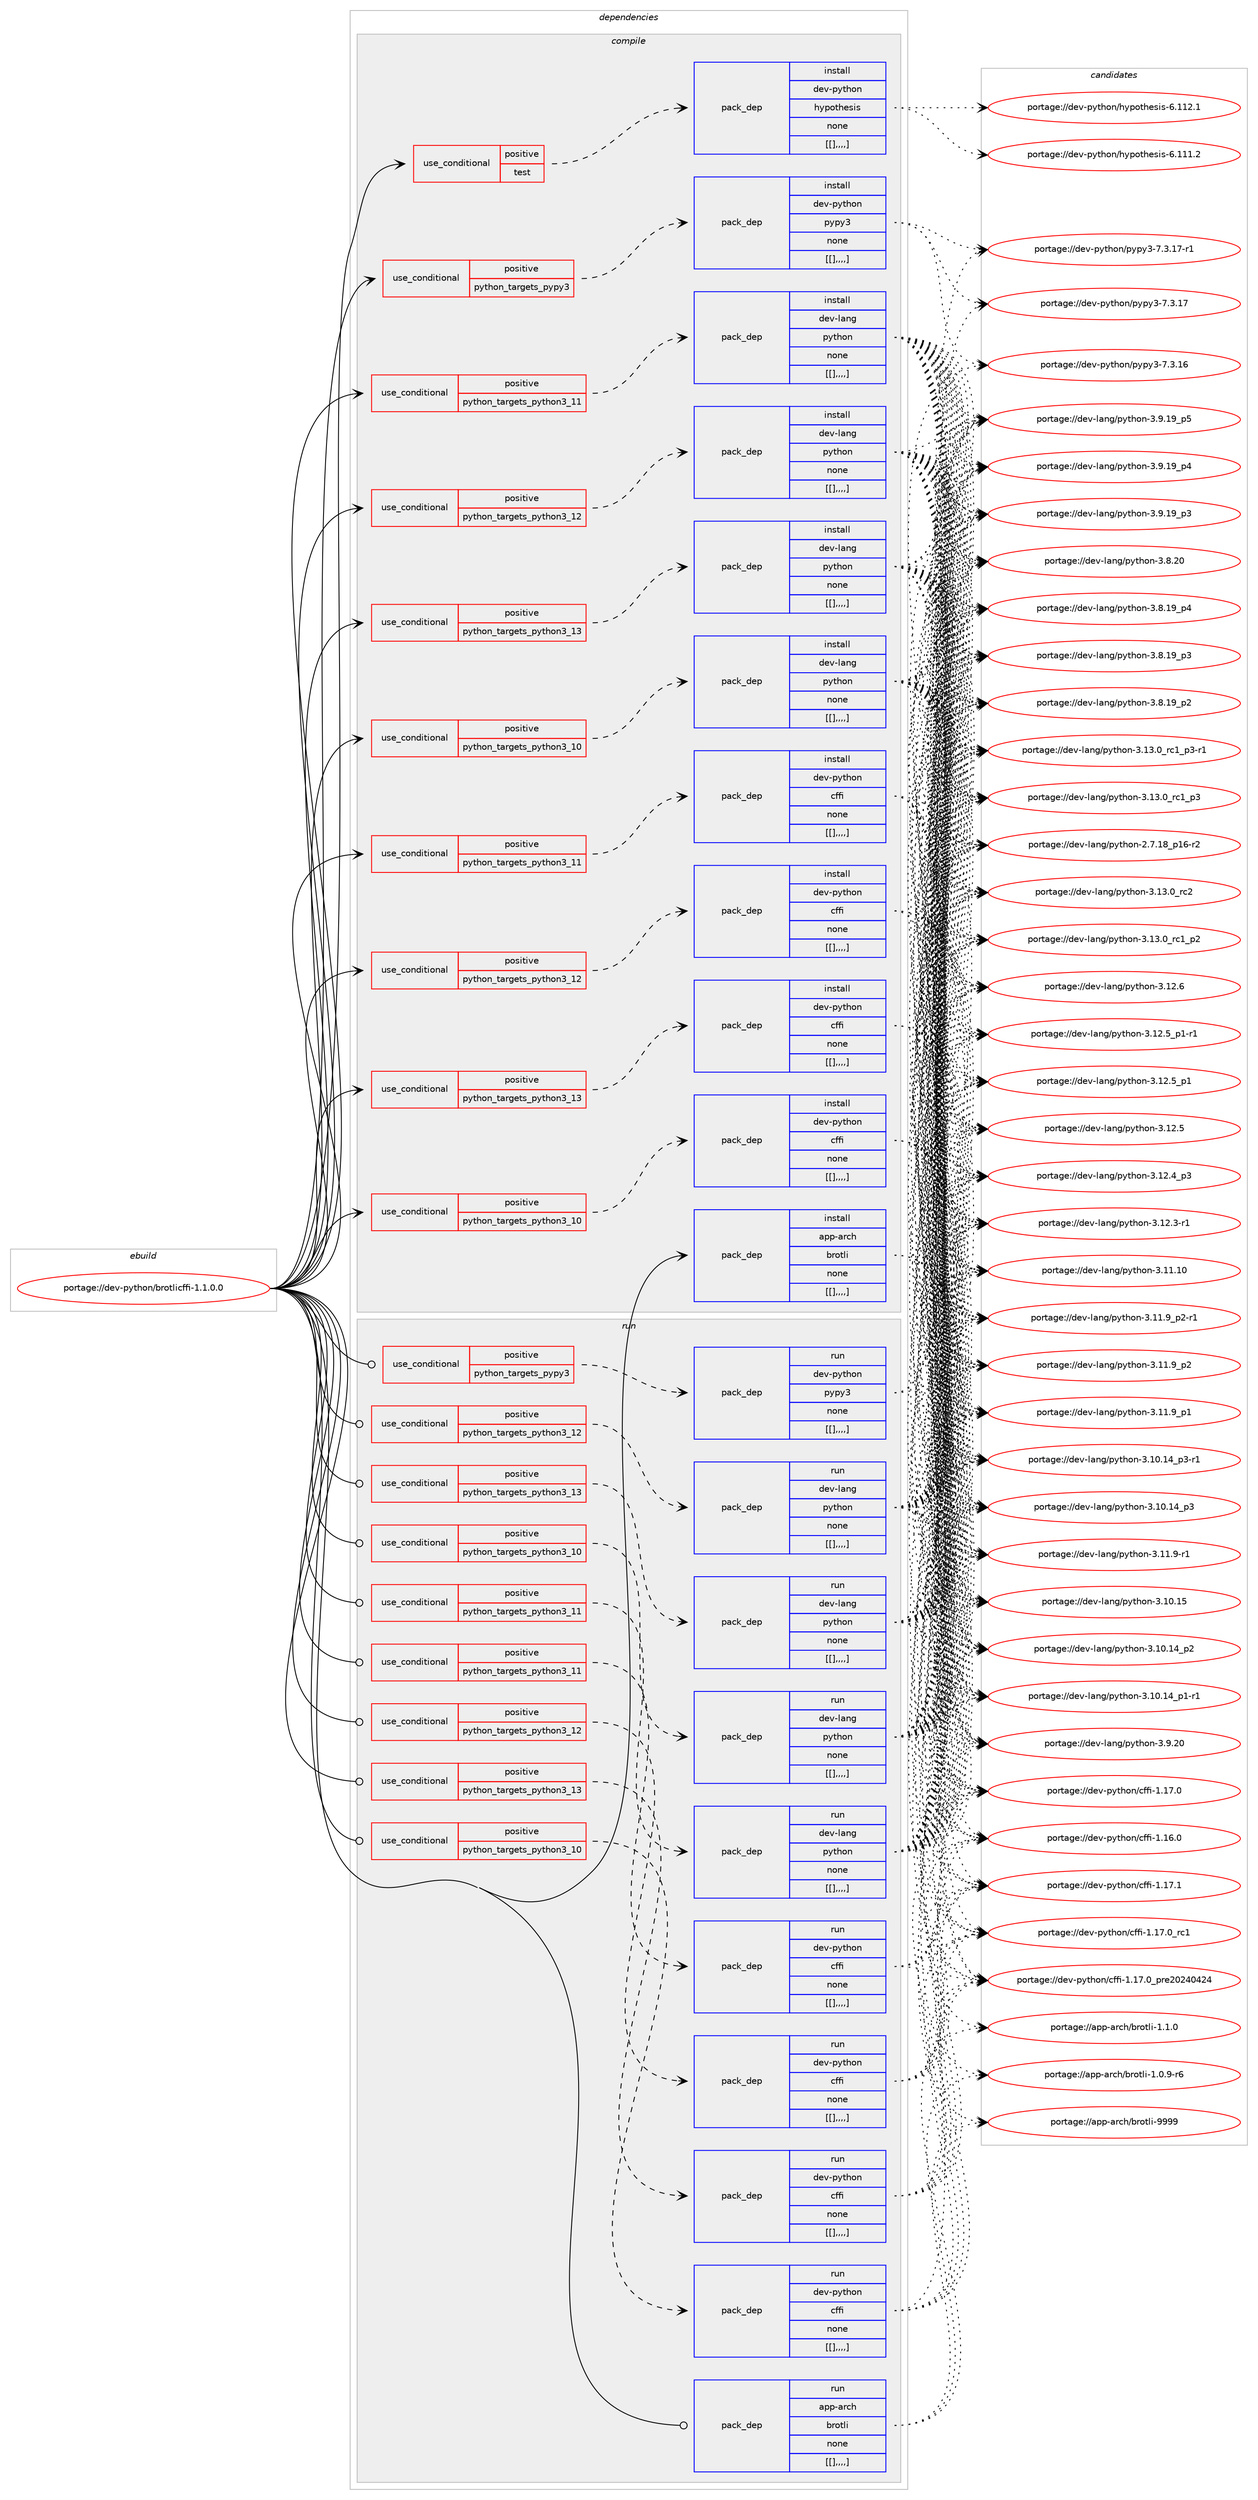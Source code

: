 digraph prolog {

# *************
# Graph options
# *************

newrank=true;
concentrate=true;
compound=true;
graph [rankdir=LR,fontname=Helvetica,fontsize=10,ranksep=1.5];#, ranksep=2.5, nodesep=0.2];
edge  [arrowhead=vee];
node  [fontname=Helvetica,fontsize=10];

# **********
# The ebuild
# **********

subgraph cluster_leftcol {
color=gray;
label=<<i>ebuild</i>>;
id [label="portage://dev-python/brotlicffi-1.1.0.0", color=red, width=4, href="../dev-python/brotlicffi-1.1.0.0.svg"];
}

# ****************
# The dependencies
# ****************

subgraph cluster_midcol {
color=gray;
label=<<i>dependencies</i>>;
subgraph cluster_compile {
fillcolor="#eeeeee";
style=filled;
label=<<i>compile</i>>;
subgraph cond31940 {
dependency143867 [label=<<TABLE BORDER="0" CELLBORDER="1" CELLSPACING="0" CELLPADDING="4"><TR><TD ROWSPAN="3" CELLPADDING="10">use_conditional</TD></TR><TR><TD>positive</TD></TR><TR><TD>python_targets_pypy3</TD></TR></TABLE>>, shape=none, color=red];
subgraph pack110714 {
dependency143868 [label=<<TABLE BORDER="0" CELLBORDER="1" CELLSPACING="0" CELLPADDING="4" WIDTH="220"><TR><TD ROWSPAN="6" CELLPADDING="30">pack_dep</TD></TR><TR><TD WIDTH="110">install</TD></TR><TR><TD>dev-python</TD></TR><TR><TD>pypy3</TD></TR><TR><TD>none</TD></TR><TR><TD>[[],,,,]</TD></TR></TABLE>>, shape=none, color=blue];
}
dependency143867:e -> dependency143868:w [weight=20,style="dashed",arrowhead="vee"];
}
id:e -> dependency143867:w [weight=20,style="solid",arrowhead="vee"];
subgraph cond31941 {
dependency143869 [label=<<TABLE BORDER="0" CELLBORDER="1" CELLSPACING="0" CELLPADDING="4"><TR><TD ROWSPAN="3" CELLPADDING="10">use_conditional</TD></TR><TR><TD>positive</TD></TR><TR><TD>python_targets_python3_10</TD></TR></TABLE>>, shape=none, color=red];
subgraph pack110715 {
dependency143870 [label=<<TABLE BORDER="0" CELLBORDER="1" CELLSPACING="0" CELLPADDING="4" WIDTH="220"><TR><TD ROWSPAN="6" CELLPADDING="30">pack_dep</TD></TR><TR><TD WIDTH="110">install</TD></TR><TR><TD>dev-lang</TD></TR><TR><TD>python</TD></TR><TR><TD>none</TD></TR><TR><TD>[[],,,,]</TD></TR></TABLE>>, shape=none, color=blue];
}
dependency143869:e -> dependency143870:w [weight=20,style="dashed",arrowhead="vee"];
}
id:e -> dependency143869:w [weight=20,style="solid",arrowhead="vee"];
subgraph cond31942 {
dependency143871 [label=<<TABLE BORDER="0" CELLBORDER="1" CELLSPACING="0" CELLPADDING="4"><TR><TD ROWSPAN="3" CELLPADDING="10">use_conditional</TD></TR><TR><TD>positive</TD></TR><TR><TD>python_targets_python3_10</TD></TR></TABLE>>, shape=none, color=red];
subgraph pack110716 {
dependency143872 [label=<<TABLE BORDER="0" CELLBORDER="1" CELLSPACING="0" CELLPADDING="4" WIDTH="220"><TR><TD ROWSPAN="6" CELLPADDING="30">pack_dep</TD></TR><TR><TD WIDTH="110">install</TD></TR><TR><TD>dev-python</TD></TR><TR><TD>cffi</TD></TR><TR><TD>none</TD></TR><TR><TD>[[],,,,]</TD></TR></TABLE>>, shape=none, color=blue];
}
dependency143871:e -> dependency143872:w [weight=20,style="dashed",arrowhead="vee"];
}
id:e -> dependency143871:w [weight=20,style="solid",arrowhead="vee"];
subgraph cond31943 {
dependency143873 [label=<<TABLE BORDER="0" CELLBORDER="1" CELLSPACING="0" CELLPADDING="4"><TR><TD ROWSPAN="3" CELLPADDING="10">use_conditional</TD></TR><TR><TD>positive</TD></TR><TR><TD>python_targets_python3_11</TD></TR></TABLE>>, shape=none, color=red];
subgraph pack110717 {
dependency143874 [label=<<TABLE BORDER="0" CELLBORDER="1" CELLSPACING="0" CELLPADDING="4" WIDTH="220"><TR><TD ROWSPAN="6" CELLPADDING="30">pack_dep</TD></TR><TR><TD WIDTH="110">install</TD></TR><TR><TD>dev-lang</TD></TR><TR><TD>python</TD></TR><TR><TD>none</TD></TR><TR><TD>[[],,,,]</TD></TR></TABLE>>, shape=none, color=blue];
}
dependency143873:e -> dependency143874:w [weight=20,style="dashed",arrowhead="vee"];
}
id:e -> dependency143873:w [weight=20,style="solid",arrowhead="vee"];
subgraph cond31944 {
dependency143875 [label=<<TABLE BORDER="0" CELLBORDER="1" CELLSPACING="0" CELLPADDING="4"><TR><TD ROWSPAN="3" CELLPADDING="10">use_conditional</TD></TR><TR><TD>positive</TD></TR><TR><TD>python_targets_python3_11</TD></TR></TABLE>>, shape=none, color=red];
subgraph pack110718 {
dependency143876 [label=<<TABLE BORDER="0" CELLBORDER="1" CELLSPACING="0" CELLPADDING="4" WIDTH="220"><TR><TD ROWSPAN="6" CELLPADDING="30">pack_dep</TD></TR><TR><TD WIDTH="110">install</TD></TR><TR><TD>dev-python</TD></TR><TR><TD>cffi</TD></TR><TR><TD>none</TD></TR><TR><TD>[[],,,,]</TD></TR></TABLE>>, shape=none, color=blue];
}
dependency143875:e -> dependency143876:w [weight=20,style="dashed",arrowhead="vee"];
}
id:e -> dependency143875:w [weight=20,style="solid",arrowhead="vee"];
subgraph cond31945 {
dependency143877 [label=<<TABLE BORDER="0" CELLBORDER="1" CELLSPACING="0" CELLPADDING="4"><TR><TD ROWSPAN="3" CELLPADDING="10">use_conditional</TD></TR><TR><TD>positive</TD></TR><TR><TD>python_targets_python3_12</TD></TR></TABLE>>, shape=none, color=red];
subgraph pack110719 {
dependency143878 [label=<<TABLE BORDER="0" CELLBORDER="1" CELLSPACING="0" CELLPADDING="4" WIDTH="220"><TR><TD ROWSPAN="6" CELLPADDING="30">pack_dep</TD></TR><TR><TD WIDTH="110">install</TD></TR><TR><TD>dev-lang</TD></TR><TR><TD>python</TD></TR><TR><TD>none</TD></TR><TR><TD>[[],,,,]</TD></TR></TABLE>>, shape=none, color=blue];
}
dependency143877:e -> dependency143878:w [weight=20,style="dashed",arrowhead="vee"];
}
id:e -> dependency143877:w [weight=20,style="solid",arrowhead="vee"];
subgraph cond31946 {
dependency143879 [label=<<TABLE BORDER="0" CELLBORDER="1" CELLSPACING="0" CELLPADDING="4"><TR><TD ROWSPAN="3" CELLPADDING="10">use_conditional</TD></TR><TR><TD>positive</TD></TR><TR><TD>python_targets_python3_12</TD></TR></TABLE>>, shape=none, color=red];
subgraph pack110720 {
dependency143880 [label=<<TABLE BORDER="0" CELLBORDER="1" CELLSPACING="0" CELLPADDING="4" WIDTH="220"><TR><TD ROWSPAN="6" CELLPADDING="30">pack_dep</TD></TR><TR><TD WIDTH="110">install</TD></TR><TR><TD>dev-python</TD></TR><TR><TD>cffi</TD></TR><TR><TD>none</TD></TR><TR><TD>[[],,,,]</TD></TR></TABLE>>, shape=none, color=blue];
}
dependency143879:e -> dependency143880:w [weight=20,style="dashed",arrowhead="vee"];
}
id:e -> dependency143879:w [weight=20,style="solid",arrowhead="vee"];
subgraph cond31947 {
dependency143881 [label=<<TABLE BORDER="0" CELLBORDER="1" CELLSPACING="0" CELLPADDING="4"><TR><TD ROWSPAN="3" CELLPADDING="10">use_conditional</TD></TR><TR><TD>positive</TD></TR><TR><TD>python_targets_python3_13</TD></TR></TABLE>>, shape=none, color=red];
subgraph pack110721 {
dependency143882 [label=<<TABLE BORDER="0" CELLBORDER="1" CELLSPACING="0" CELLPADDING="4" WIDTH="220"><TR><TD ROWSPAN="6" CELLPADDING="30">pack_dep</TD></TR><TR><TD WIDTH="110">install</TD></TR><TR><TD>dev-lang</TD></TR><TR><TD>python</TD></TR><TR><TD>none</TD></TR><TR><TD>[[],,,,]</TD></TR></TABLE>>, shape=none, color=blue];
}
dependency143881:e -> dependency143882:w [weight=20,style="dashed",arrowhead="vee"];
}
id:e -> dependency143881:w [weight=20,style="solid",arrowhead="vee"];
subgraph cond31948 {
dependency143883 [label=<<TABLE BORDER="0" CELLBORDER="1" CELLSPACING="0" CELLPADDING="4"><TR><TD ROWSPAN="3" CELLPADDING="10">use_conditional</TD></TR><TR><TD>positive</TD></TR><TR><TD>python_targets_python3_13</TD></TR></TABLE>>, shape=none, color=red];
subgraph pack110722 {
dependency143884 [label=<<TABLE BORDER="0" CELLBORDER="1" CELLSPACING="0" CELLPADDING="4" WIDTH="220"><TR><TD ROWSPAN="6" CELLPADDING="30">pack_dep</TD></TR><TR><TD WIDTH="110">install</TD></TR><TR><TD>dev-python</TD></TR><TR><TD>cffi</TD></TR><TR><TD>none</TD></TR><TR><TD>[[],,,,]</TD></TR></TABLE>>, shape=none, color=blue];
}
dependency143883:e -> dependency143884:w [weight=20,style="dashed",arrowhead="vee"];
}
id:e -> dependency143883:w [weight=20,style="solid",arrowhead="vee"];
subgraph cond31949 {
dependency143885 [label=<<TABLE BORDER="0" CELLBORDER="1" CELLSPACING="0" CELLPADDING="4"><TR><TD ROWSPAN="3" CELLPADDING="10">use_conditional</TD></TR><TR><TD>positive</TD></TR><TR><TD>test</TD></TR></TABLE>>, shape=none, color=red];
subgraph pack110723 {
dependency143886 [label=<<TABLE BORDER="0" CELLBORDER="1" CELLSPACING="0" CELLPADDING="4" WIDTH="220"><TR><TD ROWSPAN="6" CELLPADDING="30">pack_dep</TD></TR><TR><TD WIDTH="110">install</TD></TR><TR><TD>dev-python</TD></TR><TR><TD>hypothesis</TD></TR><TR><TD>none</TD></TR><TR><TD>[[],,,,]</TD></TR></TABLE>>, shape=none, color=blue];
}
dependency143885:e -> dependency143886:w [weight=20,style="dashed",arrowhead="vee"];
}
id:e -> dependency143885:w [weight=20,style="solid",arrowhead="vee"];
subgraph pack110724 {
dependency143887 [label=<<TABLE BORDER="0" CELLBORDER="1" CELLSPACING="0" CELLPADDING="4" WIDTH="220"><TR><TD ROWSPAN="6" CELLPADDING="30">pack_dep</TD></TR><TR><TD WIDTH="110">install</TD></TR><TR><TD>app-arch</TD></TR><TR><TD>brotli</TD></TR><TR><TD>none</TD></TR><TR><TD>[[],,,,]</TD></TR></TABLE>>, shape=none, color=blue];
}
id:e -> dependency143887:w [weight=20,style="solid",arrowhead="vee"];
}
subgraph cluster_compileandrun {
fillcolor="#eeeeee";
style=filled;
label=<<i>compile and run</i>>;
}
subgraph cluster_run {
fillcolor="#eeeeee";
style=filled;
label=<<i>run</i>>;
subgraph cond31950 {
dependency143888 [label=<<TABLE BORDER="0" CELLBORDER="1" CELLSPACING="0" CELLPADDING="4"><TR><TD ROWSPAN="3" CELLPADDING="10">use_conditional</TD></TR><TR><TD>positive</TD></TR><TR><TD>python_targets_pypy3</TD></TR></TABLE>>, shape=none, color=red];
subgraph pack110725 {
dependency143889 [label=<<TABLE BORDER="0" CELLBORDER="1" CELLSPACING="0" CELLPADDING="4" WIDTH="220"><TR><TD ROWSPAN="6" CELLPADDING="30">pack_dep</TD></TR><TR><TD WIDTH="110">run</TD></TR><TR><TD>dev-python</TD></TR><TR><TD>pypy3</TD></TR><TR><TD>none</TD></TR><TR><TD>[[],,,,]</TD></TR></TABLE>>, shape=none, color=blue];
}
dependency143888:e -> dependency143889:w [weight=20,style="dashed",arrowhead="vee"];
}
id:e -> dependency143888:w [weight=20,style="solid",arrowhead="odot"];
subgraph cond31951 {
dependency143890 [label=<<TABLE BORDER="0" CELLBORDER="1" CELLSPACING="0" CELLPADDING="4"><TR><TD ROWSPAN="3" CELLPADDING="10">use_conditional</TD></TR><TR><TD>positive</TD></TR><TR><TD>python_targets_python3_10</TD></TR></TABLE>>, shape=none, color=red];
subgraph pack110726 {
dependency143891 [label=<<TABLE BORDER="0" CELLBORDER="1" CELLSPACING="0" CELLPADDING="4" WIDTH="220"><TR><TD ROWSPAN="6" CELLPADDING="30">pack_dep</TD></TR><TR><TD WIDTH="110">run</TD></TR><TR><TD>dev-lang</TD></TR><TR><TD>python</TD></TR><TR><TD>none</TD></TR><TR><TD>[[],,,,]</TD></TR></TABLE>>, shape=none, color=blue];
}
dependency143890:e -> dependency143891:w [weight=20,style="dashed",arrowhead="vee"];
}
id:e -> dependency143890:w [weight=20,style="solid",arrowhead="odot"];
subgraph cond31952 {
dependency143892 [label=<<TABLE BORDER="0" CELLBORDER="1" CELLSPACING="0" CELLPADDING="4"><TR><TD ROWSPAN="3" CELLPADDING="10">use_conditional</TD></TR><TR><TD>positive</TD></TR><TR><TD>python_targets_python3_10</TD></TR></TABLE>>, shape=none, color=red];
subgraph pack110727 {
dependency143893 [label=<<TABLE BORDER="0" CELLBORDER="1" CELLSPACING="0" CELLPADDING="4" WIDTH="220"><TR><TD ROWSPAN="6" CELLPADDING="30">pack_dep</TD></TR><TR><TD WIDTH="110">run</TD></TR><TR><TD>dev-python</TD></TR><TR><TD>cffi</TD></TR><TR><TD>none</TD></TR><TR><TD>[[],,,,]</TD></TR></TABLE>>, shape=none, color=blue];
}
dependency143892:e -> dependency143893:w [weight=20,style="dashed",arrowhead="vee"];
}
id:e -> dependency143892:w [weight=20,style="solid",arrowhead="odot"];
subgraph cond31953 {
dependency143894 [label=<<TABLE BORDER="0" CELLBORDER="1" CELLSPACING="0" CELLPADDING="4"><TR><TD ROWSPAN="3" CELLPADDING="10">use_conditional</TD></TR><TR><TD>positive</TD></TR><TR><TD>python_targets_python3_11</TD></TR></TABLE>>, shape=none, color=red];
subgraph pack110728 {
dependency143895 [label=<<TABLE BORDER="0" CELLBORDER="1" CELLSPACING="0" CELLPADDING="4" WIDTH="220"><TR><TD ROWSPAN="6" CELLPADDING="30">pack_dep</TD></TR><TR><TD WIDTH="110">run</TD></TR><TR><TD>dev-lang</TD></TR><TR><TD>python</TD></TR><TR><TD>none</TD></TR><TR><TD>[[],,,,]</TD></TR></TABLE>>, shape=none, color=blue];
}
dependency143894:e -> dependency143895:w [weight=20,style="dashed",arrowhead="vee"];
}
id:e -> dependency143894:w [weight=20,style="solid",arrowhead="odot"];
subgraph cond31954 {
dependency143896 [label=<<TABLE BORDER="0" CELLBORDER="1" CELLSPACING="0" CELLPADDING="4"><TR><TD ROWSPAN="3" CELLPADDING="10">use_conditional</TD></TR><TR><TD>positive</TD></TR><TR><TD>python_targets_python3_11</TD></TR></TABLE>>, shape=none, color=red];
subgraph pack110729 {
dependency143897 [label=<<TABLE BORDER="0" CELLBORDER="1" CELLSPACING="0" CELLPADDING="4" WIDTH="220"><TR><TD ROWSPAN="6" CELLPADDING="30">pack_dep</TD></TR><TR><TD WIDTH="110">run</TD></TR><TR><TD>dev-python</TD></TR><TR><TD>cffi</TD></TR><TR><TD>none</TD></TR><TR><TD>[[],,,,]</TD></TR></TABLE>>, shape=none, color=blue];
}
dependency143896:e -> dependency143897:w [weight=20,style="dashed",arrowhead="vee"];
}
id:e -> dependency143896:w [weight=20,style="solid",arrowhead="odot"];
subgraph cond31955 {
dependency143898 [label=<<TABLE BORDER="0" CELLBORDER="1" CELLSPACING="0" CELLPADDING="4"><TR><TD ROWSPAN="3" CELLPADDING="10">use_conditional</TD></TR><TR><TD>positive</TD></TR><TR><TD>python_targets_python3_12</TD></TR></TABLE>>, shape=none, color=red];
subgraph pack110730 {
dependency143899 [label=<<TABLE BORDER="0" CELLBORDER="1" CELLSPACING="0" CELLPADDING="4" WIDTH="220"><TR><TD ROWSPAN="6" CELLPADDING="30">pack_dep</TD></TR><TR><TD WIDTH="110">run</TD></TR><TR><TD>dev-lang</TD></TR><TR><TD>python</TD></TR><TR><TD>none</TD></TR><TR><TD>[[],,,,]</TD></TR></TABLE>>, shape=none, color=blue];
}
dependency143898:e -> dependency143899:w [weight=20,style="dashed",arrowhead="vee"];
}
id:e -> dependency143898:w [weight=20,style="solid",arrowhead="odot"];
subgraph cond31956 {
dependency143900 [label=<<TABLE BORDER="0" CELLBORDER="1" CELLSPACING="0" CELLPADDING="4"><TR><TD ROWSPAN="3" CELLPADDING="10">use_conditional</TD></TR><TR><TD>positive</TD></TR><TR><TD>python_targets_python3_12</TD></TR></TABLE>>, shape=none, color=red];
subgraph pack110731 {
dependency143901 [label=<<TABLE BORDER="0" CELLBORDER="1" CELLSPACING="0" CELLPADDING="4" WIDTH="220"><TR><TD ROWSPAN="6" CELLPADDING="30">pack_dep</TD></TR><TR><TD WIDTH="110">run</TD></TR><TR><TD>dev-python</TD></TR><TR><TD>cffi</TD></TR><TR><TD>none</TD></TR><TR><TD>[[],,,,]</TD></TR></TABLE>>, shape=none, color=blue];
}
dependency143900:e -> dependency143901:w [weight=20,style="dashed",arrowhead="vee"];
}
id:e -> dependency143900:w [weight=20,style="solid",arrowhead="odot"];
subgraph cond31957 {
dependency143902 [label=<<TABLE BORDER="0" CELLBORDER="1" CELLSPACING="0" CELLPADDING="4"><TR><TD ROWSPAN="3" CELLPADDING="10">use_conditional</TD></TR><TR><TD>positive</TD></TR><TR><TD>python_targets_python3_13</TD></TR></TABLE>>, shape=none, color=red];
subgraph pack110732 {
dependency143903 [label=<<TABLE BORDER="0" CELLBORDER="1" CELLSPACING="0" CELLPADDING="4" WIDTH="220"><TR><TD ROWSPAN="6" CELLPADDING="30">pack_dep</TD></TR><TR><TD WIDTH="110">run</TD></TR><TR><TD>dev-lang</TD></TR><TR><TD>python</TD></TR><TR><TD>none</TD></TR><TR><TD>[[],,,,]</TD></TR></TABLE>>, shape=none, color=blue];
}
dependency143902:e -> dependency143903:w [weight=20,style="dashed",arrowhead="vee"];
}
id:e -> dependency143902:w [weight=20,style="solid",arrowhead="odot"];
subgraph cond31958 {
dependency143904 [label=<<TABLE BORDER="0" CELLBORDER="1" CELLSPACING="0" CELLPADDING="4"><TR><TD ROWSPAN="3" CELLPADDING="10">use_conditional</TD></TR><TR><TD>positive</TD></TR><TR><TD>python_targets_python3_13</TD></TR></TABLE>>, shape=none, color=red];
subgraph pack110733 {
dependency143905 [label=<<TABLE BORDER="0" CELLBORDER="1" CELLSPACING="0" CELLPADDING="4" WIDTH="220"><TR><TD ROWSPAN="6" CELLPADDING="30">pack_dep</TD></TR><TR><TD WIDTH="110">run</TD></TR><TR><TD>dev-python</TD></TR><TR><TD>cffi</TD></TR><TR><TD>none</TD></TR><TR><TD>[[],,,,]</TD></TR></TABLE>>, shape=none, color=blue];
}
dependency143904:e -> dependency143905:w [weight=20,style="dashed",arrowhead="vee"];
}
id:e -> dependency143904:w [weight=20,style="solid",arrowhead="odot"];
subgraph pack110734 {
dependency143906 [label=<<TABLE BORDER="0" CELLBORDER="1" CELLSPACING="0" CELLPADDING="4" WIDTH="220"><TR><TD ROWSPAN="6" CELLPADDING="30">pack_dep</TD></TR><TR><TD WIDTH="110">run</TD></TR><TR><TD>app-arch</TD></TR><TR><TD>brotli</TD></TR><TR><TD>none</TD></TR><TR><TD>[[],,,,]</TD></TR></TABLE>>, shape=none, color=blue];
}
id:e -> dependency143906:w [weight=20,style="solid",arrowhead="odot"];
}
}

# **************
# The candidates
# **************

subgraph cluster_choices {
rank=same;
color=gray;
label=<<i>candidates</i>>;

subgraph choice110714 {
color=black;
nodesep=1;
choice100101118451121211161041111104711212111212151455546514649554511449 [label="portage://dev-python/pypy3-7.3.17-r1", color=red, width=4,href="../dev-python/pypy3-7.3.17-r1.svg"];
choice10010111845112121116104111110471121211121215145554651464955 [label="portage://dev-python/pypy3-7.3.17", color=red, width=4,href="../dev-python/pypy3-7.3.17.svg"];
choice10010111845112121116104111110471121211121215145554651464954 [label="portage://dev-python/pypy3-7.3.16", color=red, width=4,href="../dev-python/pypy3-7.3.16.svg"];
dependency143868:e -> choice100101118451121211161041111104711212111212151455546514649554511449:w [style=dotted,weight="100"];
dependency143868:e -> choice10010111845112121116104111110471121211121215145554651464955:w [style=dotted,weight="100"];
dependency143868:e -> choice10010111845112121116104111110471121211121215145554651464954:w [style=dotted,weight="100"];
}
subgraph choice110715 {
color=black;
nodesep=1;
choice10010111845108971101034711212111610411111045514649514648951149950 [label="portage://dev-lang/python-3.13.0_rc2", color=red, width=4,href="../dev-lang/python-3.13.0_rc2.svg"];
choice1001011184510897110103471121211161041111104551464951464895114994995112514511449 [label="portage://dev-lang/python-3.13.0_rc1_p3-r1", color=red, width=4,href="../dev-lang/python-3.13.0_rc1_p3-r1.svg"];
choice100101118451089711010347112121116104111110455146495146489511499499511251 [label="portage://dev-lang/python-3.13.0_rc1_p3", color=red, width=4,href="../dev-lang/python-3.13.0_rc1_p3.svg"];
choice100101118451089711010347112121116104111110455146495146489511499499511250 [label="portage://dev-lang/python-3.13.0_rc1_p2", color=red, width=4,href="../dev-lang/python-3.13.0_rc1_p2.svg"];
choice10010111845108971101034711212111610411111045514649504654 [label="portage://dev-lang/python-3.12.6", color=red, width=4,href="../dev-lang/python-3.12.6.svg"];
choice1001011184510897110103471121211161041111104551464950465395112494511449 [label="portage://dev-lang/python-3.12.5_p1-r1", color=red, width=4,href="../dev-lang/python-3.12.5_p1-r1.svg"];
choice100101118451089711010347112121116104111110455146495046539511249 [label="portage://dev-lang/python-3.12.5_p1", color=red, width=4,href="../dev-lang/python-3.12.5_p1.svg"];
choice10010111845108971101034711212111610411111045514649504653 [label="portage://dev-lang/python-3.12.5", color=red, width=4,href="../dev-lang/python-3.12.5.svg"];
choice100101118451089711010347112121116104111110455146495046529511251 [label="portage://dev-lang/python-3.12.4_p3", color=red, width=4,href="../dev-lang/python-3.12.4_p3.svg"];
choice100101118451089711010347112121116104111110455146495046514511449 [label="portage://dev-lang/python-3.12.3-r1", color=red, width=4,href="../dev-lang/python-3.12.3-r1.svg"];
choice1001011184510897110103471121211161041111104551464949464948 [label="portage://dev-lang/python-3.11.10", color=red, width=4,href="../dev-lang/python-3.11.10.svg"];
choice1001011184510897110103471121211161041111104551464949465795112504511449 [label="portage://dev-lang/python-3.11.9_p2-r1", color=red, width=4,href="../dev-lang/python-3.11.9_p2-r1.svg"];
choice100101118451089711010347112121116104111110455146494946579511250 [label="portage://dev-lang/python-3.11.9_p2", color=red, width=4,href="../dev-lang/python-3.11.9_p2.svg"];
choice100101118451089711010347112121116104111110455146494946579511249 [label="portage://dev-lang/python-3.11.9_p1", color=red, width=4,href="../dev-lang/python-3.11.9_p1.svg"];
choice100101118451089711010347112121116104111110455146494946574511449 [label="portage://dev-lang/python-3.11.9-r1", color=red, width=4,href="../dev-lang/python-3.11.9-r1.svg"];
choice1001011184510897110103471121211161041111104551464948464953 [label="portage://dev-lang/python-3.10.15", color=red, width=4,href="../dev-lang/python-3.10.15.svg"];
choice100101118451089711010347112121116104111110455146494846495295112514511449 [label="portage://dev-lang/python-3.10.14_p3-r1", color=red, width=4,href="../dev-lang/python-3.10.14_p3-r1.svg"];
choice10010111845108971101034711212111610411111045514649484649529511251 [label="portage://dev-lang/python-3.10.14_p3", color=red, width=4,href="../dev-lang/python-3.10.14_p3.svg"];
choice10010111845108971101034711212111610411111045514649484649529511250 [label="portage://dev-lang/python-3.10.14_p2", color=red, width=4,href="../dev-lang/python-3.10.14_p2.svg"];
choice100101118451089711010347112121116104111110455146494846495295112494511449 [label="portage://dev-lang/python-3.10.14_p1-r1", color=red, width=4,href="../dev-lang/python-3.10.14_p1-r1.svg"];
choice10010111845108971101034711212111610411111045514657465048 [label="portage://dev-lang/python-3.9.20", color=red, width=4,href="../dev-lang/python-3.9.20.svg"];
choice100101118451089711010347112121116104111110455146574649579511253 [label="portage://dev-lang/python-3.9.19_p5", color=red, width=4,href="../dev-lang/python-3.9.19_p5.svg"];
choice100101118451089711010347112121116104111110455146574649579511252 [label="portage://dev-lang/python-3.9.19_p4", color=red, width=4,href="../dev-lang/python-3.9.19_p4.svg"];
choice100101118451089711010347112121116104111110455146574649579511251 [label="portage://dev-lang/python-3.9.19_p3", color=red, width=4,href="../dev-lang/python-3.9.19_p3.svg"];
choice10010111845108971101034711212111610411111045514656465048 [label="portage://dev-lang/python-3.8.20", color=red, width=4,href="../dev-lang/python-3.8.20.svg"];
choice100101118451089711010347112121116104111110455146564649579511252 [label="portage://dev-lang/python-3.8.19_p4", color=red, width=4,href="../dev-lang/python-3.8.19_p4.svg"];
choice100101118451089711010347112121116104111110455146564649579511251 [label="portage://dev-lang/python-3.8.19_p3", color=red, width=4,href="../dev-lang/python-3.8.19_p3.svg"];
choice100101118451089711010347112121116104111110455146564649579511250 [label="portage://dev-lang/python-3.8.19_p2", color=red, width=4,href="../dev-lang/python-3.8.19_p2.svg"];
choice100101118451089711010347112121116104111110455046554649569511249544511450 [label="portage://dev-lang/python-2.7.18_p16-r2", color=red, width=4,href="../dev-lang/python-2.7.18_p16-r2.svg"];
dependency143870:e -> choice10010111845108971101034711212111610411111045514649514648951149950:w [style=dotted,weight="100"];
dependency143870:e -> choice1001011184510897110103471121211161041111104551464951464895114994995112514511449:w [style=dotted,weight="100"];
dependency143870:e -> choice100101118451089711010347112121116104111110455146495146489511499499511251:w [style=dotted,weight="100"];
dependency143870:e -> choice100101118451089711010347112121116104111110455146495146489511499499511250:w [style=dotted,weight="100"];
dependency143870:e -> choice10010111845108971101034711212111610411111045514649504654:w [style=dotted,weight="100"];
dependency143870:e -> choice1001011184510897110103471121211161041111104551464950465395112494511449:w [style=dotted,weight="100"];
dependency143870:e -> choice100101118451089711010347112121116104111110455146495046539511249:w [style=dotted,weight="100"];
dependency143870:e -> choice10010111845108971101034711212111610411111045514649504653:w [style=dotted,weight="100"];
dependency143870:e -> choice100101118451089711010347112121116104111110455146495046529511251:w [style=dotted,weight="100"];
dependency143870:e -> choice100101118451089711010347112121116104111110455146495046514511449:w [style=dotted,weight="100"];
dependency143870:e -> choice1001011184510897110103471121211161041111104551464949464948:w [style=dotted,weight="100"];
dependency143870:e -> choice1001011184510897110103471121211161041111104551464949465795112504511449:w [style=dotted,weight="100"];
dependency143870:e -> choice100101118451089711010347112121116104111110455146494946579511250:w [style=dotted,weight="100"];
dependency143870:e -> choice100101118451089711010347112121116104111110455146494946579511249:w [style=dotted,weight="100"];
dependency143870:e -> choice100101118451089711010347112121116104111110455146494946574511449:w [style=dotted,weight="100"];
dependency143870:e -> choice1001011184510897110103471121211161041111104551464948464953:w [style=dotted,weight="100"];
dependency143870:e -> choice100101118451089711010347112121116104111110455146494846495295112514511449:w [style=dotted,weight="100"];
dependency143870:e -> choice10010111845108971101034711212111610411111045514649484649529511251:w [style=dotted,weight="100"];
dependency143870:e -> choice10010111845108971101034711212111610411111045514649484649529511250:w [style=dotted,weight="100"];
dependency143870:e -> choice100101118451089711010347112121116104111110455146494846495295112494511449:w [style=dotted,weight="100"];
dependency143870:e -> choice10010111845108971101034711212111610411111045514657465048:w [style=dotted,weight="100"];
dependency143870:e -> choice100101118451089711010347112121116104111110455146574649579511253:w [style=dotted,weight="100"];
dependency143870:e -> choice100101118451089711010347112121116104111110455146574649579511252:w [style=dotted,weight="100"];
dependency143870:e -> choice100101118451089711010347112121116104111110455146574649579511251:w [style=dotted,weight="100"];
dependency143870:e -> choice10010111845108971101034711212111610411111045514656465048:w [style=dotted,weight="100"];
dependency143870:e -> choice100101118451089711010347112121116104111110455146564649579511252:w [style=dotted,weight="100"];
dependency143870:e -> choice100101118451089711010347112121116104111110455146564649579511251:w [style=dotted,weight="100"];
dependency143870:e -> choice100101118451089711010347112121116104111110455146564649579511250:w [style=dotted,weight="100"];
dependency143870:e -> choice100101118451089711010347112121116104111110455046554649569511249544511450:w [style=dotted,weight="100"];
}
subgraph choice110716 {
color=black;
nodesep=1;
choice10010111845112121116104111110479910210210545494649554649 [label="portage://dev-python/cffi-1.17.1", color=red, width=4,href="../dev-python/cffi-1.17.1.svg"];
choice10010111845112121116104111110479910210210545494649554648951149949 [label="portage://dev-python/cffi-1.17.0_rc1", color=red, width=4,href="../dev-python/cffi-1.17.0_rc1.svg"];
choice10010111845112121116104111110479910210210545494649554648951121141015048505248525052 [label="portage://dev-python/cffi-1.17.0_pre20240424", color=red, width=4,href="../dev-python/cffi-1.17.0_pre20240424.svg"];
choice10010111845112121116104111110479910210210545494649554648 [label="portage://dev-python/cffi-1.17.0", color=red, width=4,href="../dev-python/cffi-1.17.0.svg"];
choice10010111845112121116104111110479910210210545494649544648 [label="portage://dev-python/cffi-1.16.0", color=red, width=4,href="../dev-python/cffi-1.16.0.svg"];
dependency143872:e -> choice10010111845112121116104111110479910210210545494649554649:w [style=dotted,weight="100"];
dependency143872:e -> choice10010111845112121116104111110479910210210545494649554648951149949:w [style=dotted,weight="100"];
dependency143872:e -> choice10010111845112121116104111110479910210210545494649554648951121141015048505248525052:w [style=dotted,weight="100"];
dependency143872:e -> choice10010111845112121116104111110479910210210545494649554648:w [style=dotted,weight="100"];
dependency143872:e -> choice10010111845112121116104111110479910210210545494649544648:w [style=dotted,weight="100"];
}
subgraph choice110717 {
color=black;
nodesep=1;
choice10010111845108971101034711212111610411111045514649514648951149950 [label="portage://dev-lang/python-3.13.0_rc2", color=red, width=4,href="../dev-lang/python-3.13.0_rc2.svg"];
choice1001011184510897110103471121211161041111104551464951464895114994995112514511449 [label="portage://dev-lang/python-3.13.0_rc1_p3-r1", color=red, width=4,href="../dev-lang/python-3.13.0_rc1_p3-r1.svg"];
choice100101118451089711010347112121116104111110455146495146489511499499511251 [label="portage://dev-lang/python-3.13.0_rc1_p3", color=red, width=4,href="../dev-lang/python-3.13.0_rc1_p3.svg"];
choice100101118451089711010347112121116104111110455146495146489511499499511250 [label="portage://dev-lang/python-3.13.0_rc1_p2", color=red, width=4,href="../dev-lang/python-3.13.0_rc1_p2.svg"];
choice10010111845108971101034711212111610411111045514649504654 [label="portage://dev-lang/python-3.12.6", color=red, width=4,href="../dev-lang/python-3.12.6.svg"];
choice1001011184510897110103471121211161041111104551464950465395112494511449 [label="portage://dev-lang/python-3.12.5_p1-r1", color=red, width=4,href="../dev-lang/python-3.12.5_p1-r1.svg"];
choice100101118451089711010347112121116104111110455146495046539511249 [label="portage://dev-lang/python-3.12.5_p1", color=red, width=4,href="../dev-lang/python-3.12.5_p1.svg"];
choice10010111845108971101034711212111610411111045514649504653 [label="portage://dev-lang/python-3.12.5", color=red, width=4,href="../dev-lang/python-3.12.5.svg"];
choice100101118451089711010347112121116104111110455146495046529511251 [label="portage://dev-lang/python-3.12.4_p3", color=red, width=4,href="../dev-lang/python-3.12.4_p3.svg"];
choice100101118451089711010347112121116104111110455146495046514511449 [label="portage://dev-lang/python-3.12.3-r1", color=red, width=4,href="../dev-lang/python-3.12.3-r1.svg"];
choice1001011184510897110103471121211161041111104551464949464948 [label="portage://dev-lang/python-3.11.10", color=red, width=4,href="../dev-lang/python-3.11.10.svg"];
choice1001011184510897110103471121211161041111104551464949465795112504511449 [label="portage://dev-lang/python-3.11.9_p2-r1", color=red, width=4,href="../dev-lang/python-3.11.9_p2-r1.svg"];
choice100101118451089711010347112121116104111110455146494946579511250 [label="portage://dev-lang/python-3.11.9_p2", color=red, width=4,href="../dev-lang/python-3.11.9_p2.svg"];
choice100101118451089711010347112121116104111110455146494946579511249 [label="portage://dev-lang/python-3.11.9_p1", color=red, width=4,href="../dev-lang/python-3.11.9_p1.svg"];
choice100101118451089711010347112121116104111110455146494946574511449 [label="portage://dev-lang/python-3.11.9-r1", color=red, width=4,href="../dev-lang/python-3.11.9-r1.svg"];
choice1001011184510897110103471121211161041111104551464948464953 [label="portage://dev-lang/python-3.10.15", color=red, width=4,href="../dev-lang/python-3.10.15.svg"];
choice100101118451089711010347112121116104111110455146494846495295112514511449 [label="portage://dev-lang/python-3.10.14_p3-r1", color=red, width=4,href="../dev-lang/python-3.10.14_p3-r1.svg"];
choice10010111845108971101034711212111610411111045514649484649529511251 [label="portage://dev-lang/python-3.10.14_p3", color=red, width=4,href="../dev-lang/python-3.10.14_p3.svg"];
choice10010111845108971101034711212111610411111045514649484649529511250 [label="portage://dev-lang/python-3.10.14_p2", color=red, width=4,href="../dev-lang/python-3.10.14_p2.svg"];
choice100101118451089711010347112121116104111110455146494846495295112494511449 [label="portage://dev-lang/python-3.10.14_p1-r1", color=red, width=4,href="../dev-lang/python-3.10.14_p1-r1.svg"];
choice10010111845108971101034711212111610411111045514657465048 [label="portage://dev-lang/python-3.9.20", color=red, width=4,href="../dev-lang/python-3.9.20.svg"];
choice100101118451089711010347112121116104111110455146574649579511253 [label="portage://dev-lang/python-3.9.19_p5", color=red, width=4,href="../dev-lang/python-3.9.19_p5.svg"];
choice100101118451089711010347112121116104111110455146574649579511252 [label="portage://dev-lang/python-3.9.19_p4", color=red, width=4,href="../dev-lang/python-3.9.19_p4.svg"];
choice100101118451089711010347112121116104111110455146574649579511251 [label="portage://dev-lang/python-3.9.19_p3", color=red, width=4,href="../dev-lang/python-3.9.19_p3.svg"];
choice10010111845108971101034711212111610411111045514656465048 [label="portage://dev-lang/python-3.8.20", color=red, width=4,href="../dev-lang/python-3.8.20.svg"];
choice100101118451089711010347112121116104111110455146564649579511252 [label="portage://dev-lang/python-3.8.19_p4", color=red, width=4,href="../dev-lang/python-3.8.19_p4.svg"];
choice100101118451089711010347112121116104111110455146564649579511251 [label="portage://dev-lang/python-3.8.19_p3", color=red, width=4,href="../dev-lang/python-3.8.19_p3.svg"];
choice100101118451089711010347112121116104111110455146564649579511250 [label="portage://dev-lang/python-3.8.19_p2", color=red, width=4,href="../dev-lang/python-3.8.19_p2.svg"];
choice100101118451089711010347112121116104111110455046554649569511249544511450 [label="portage://dev-lang/python-2.7.18_p16-r2", color=red, width=4,href="../dev-lang/python-2.7.18_p16-r2.svg"];
dependency143874:e -> choice10010111845108971101034711212111610411111045514649514648951149950:w [style=dotted,weight="100"];
dependency143874:e -> choice1001011184510897110103471121211161041111104551464951464895114994995112514511449:w [style=dotted,weight="100"];
dependency143874:e -> choice100101118451089711010347112121116104111110455146495146489511499499511251:w [style=dotted,weight="100"];
dependency143874:e -> choice100101118451089711010347112121116104111110455146495146489511499499511250:w [style=dotted,weight="100"];
dependency143874:e -> choice10010111845108971101034711212111610411111045514649504654:w [style=dotted,weight="100"];
dependency143874:e -> choice1001011184510897110103471121211161041111104551464950465395112494511449:w [style=dotted,weight="100"];
dependency143874:e -> choice100101118451089711010347112121116104111110455146495046539511249:w [style=dotted,weight="100"];
dependency143874:e -> choice10010111845108971101034711212111610411111045514649504653:w [style=dotted,weight="100"];
dependency143874:e -> choice100101118451089711010347112121116104111110455146495046529511251:w [style=dotted,weight="100"];
dependency143874:e -> choice100101118451089711010347112121116104111110455146495046514511449:w [style=dotted,weight="100"];
dependency143874:e -> choice1001011184510897110103471121211161041111104551464949464948:w [style=dotted,weight="100"];
dependency143874:e -> choice1001011184510897110103471121211161041111104551464949465795112504511449:w [style=dotted,weight="100"];
dependency143874:e -> choice100101118451089711010347112121116104111110455146494946579511250:w [style=dotted,weight="100"];
dependency143874:e -> choice100101118451089711010347112121116104111110455146494946579511249:w [style=dotted,weight="100"];
dependency143874:e -> choice100101118451089711010347112121116104111110455146494946574511449:w [style=dotted,weight="100"];
dependency143874:e -> choice1001011184510897110103471121211161041111104551464948464953:w [style=dotted,weight="100"];
dependency143874:e -> choice100101118451089711010347112121116104111110455146494846495295112514511449:w [style=dotted,weight="100"];
dependency143874:e -> choice10010111845108971101034711212111610411111045514649484649529511251:w [style=dotted,weight="100"];
dependency143874:e -> choice10010111845108971101034711212111610411111045514649484649529511250:w [style=dotted,weight="100"];
dependency143874:e -> choice100101118451089711010347112121116104111110455146494846495295112494511449:w [style=dotted,weight="100"];
dependency143874:e -> choice10010111845108971101034711212111610411111045514657465048:w [style=dotted,weight="100"];
dependency143874:e -> choice100101118451089711010347112121116104111110455146574649579511253:w [style=dotted,weight="100"];
dependency143874:e -> choice100101118451089711010347112121116104111110455146574649579511252:w [style=dotted,weight="100"];
dependency143874:e -> choice100101118451089711010347112121116104111110455146574649579511251:w [style=dotted,weight="100"];
dependency143874:e -> choice10010111845108971101034711212111610411111045514656465048:w [style=dotted,weight="100"];
dependency143874:e -> choice100101118451089711010347112121116104111110455146564649579511252:w [style=dotted,weight="100"];
dependency143874:e -> choice100101118451089711010347112121116104111110455146564649579511251:w [style=dotted,weight="100"];
dependency143874:e -> choice100101118451089711010347112121116104111110455146564649579511250:w [style=dotted,weight="100"];
dependency143874:e -> choice100101118451089711010347112121116104111110455046554649569511249544511450:w [style=dotted,weight="100"];
}
subgraph choice110718 {
color=black;
nodesep=1;
choice10010111845112121116104111110479910210210545494649554649 [label="portage://dev-python/cffi-1.17.1", color=red, width=4,href="../dev-python/cffi-1.17.1.svg"];
choice10010111845112121116104111110479910210210545494649554648951149949 [label="portage://dev-python/cffi-1.17.0_rc1", color=red, width=4,href="../dev-python/cffi-1.17.0_rc1.svg"];
choice10010111845112121116104111110479910210210545494649554648951121141015048505248525052 [label="portage://dev-python/cffi-1.17.0_pre20240424", color=red, width=4,href="../dev-python/cffi-1.17.0_pre20240424.svg"];
choice10010111845112121116104111110479910210210545494649554648 [label="portage://dev-python/cffi-1.17.0", color=red, width=4,href="../dev-python/cffi-1.17.0.svg"];
choice10010111845112121116104111110479910210210545494649544648 [label="portage://dev-python/cffi-1.16.0", color=red, width=4,href="../dev-python/cffi-1.16.0.svg"];
dependency143876:e -> choice10010111845112121116104111110479910210210545494649554649:w [style=dotted,weight="100"];
dependency143876:e -> choice10010111845112121116104111110479910210210545494649554648951149949:w [style=dotted,weight="100"];
dependency143876:e -> choice10010111845112121116104111110479910210210545494649554648951121141015048505248525052:w [style=dotted,weight="100"];
dependency143876:e -> choice10010111845112121116104111110479910210210545494649554648:w [style=dotted,weight="100"];
dependency143876:e -> choice10010111845112121116104111110479910210210545494649544648:w [style=dotted,weight="100"];
}
subgraph choice110719 {
color=black;
nodesep=1;
choice10010111845108971101034711212111610411111045514649514648951149950 [label="portage://dev-lang/python-3.13.0_rc2", color=red, width=4,href="../dev-lang/python-3.13.0_rc2.svg"];
choice1001011184510897110103471121211161041111104551464951464895114994995112514511449 [label="portage://dev-lang/python-3.13.0_rc1_p3-r1", color=red, width=4,href="../dev-lang/python-3.13.0_rc1_p3-r1.svg"];
choice100101118451089711010347112121116104111110455146495146489511499499511251 [label="portage://dev-lang/python-3.13.0_rc1_p3", color=red, width=4,href="../dev-lang/python-3.13.0_rc1_p3.svg"];
choice100101118451089711010347112121116104111110455146495146489511499499511250 [label="portage://dev-lang/python-3.13.0_rc1_p2", color=red, width=4,href="../dev-lang/python-3.13.0_rc1_p2.svg"];
choice10010111845108971101034711212111610411111045514649504654 [label="portage://dev-lang/python-3.12.6", color=red, width=4,href="../dev-lang/python-3.12.6.svg"];
choice1001011184510897110103471121211161041111104551464950465395112494511449 [label="portage://dev-lang/python-3.12.5_p1-r1", color=red, width=4,href="../dev-lang/python-3.12.5_p1-r1.svg"];
choice100101118451089711010347112121116104111110455146495046539511249 [label="portage://dev-lang/python-3.12.5_p1", color=red, width=4,href="../dev-lang/python-3.12.5_p1.svg"];
choice10010111845108971101034711212111610411111045514649504653 [label="portage://dev-lang/python-3.12.5", color=red, width=4,href="../dev-lang/python-3.12.5.svg"];
choice100101118451089711010347112121116104111110455146495046529511251 [label="portage://dev-lang/python-3.12.4_p3", color=red, width=4,href="../dev-lang/python-3.12.4_p3.svg"];
choice100101118451089711010347112121116104111110455146495046514511449 [label="portage://dev-lang/python-3.12.3-r1", color=red, width=4,href="../dev-lang/python-3.12.3-r1.svg"];
choice1001011184510897110103471121211161041111104551464949464948 [label="portage://dev-lang/python-3.11.10", color=red, width=4,href="../dev-lang/python-3.11.10.svg"];
choice1001011184510897110103471121211161041111104551464949465795112504511449 [label="portage://dev-lang/python-3.11.9_p2-r1", color=red, width=4,href="../dev-lang/python-3.11.9_p2-r1.svg"];
choice100101118451089711010347112121116104111110455146494946579511250 [label="portage://dev-lang/python-3.11.9_p2", color=red, width=4,href="../dev-lang/python-3.11.9_p2.svg"];
choice100101118451089711010347112121116104111110455146494946579511249 [label="portage://dev-lang/python-3.11.9_p1", color=red, width=4,href="../dev-lang/python-3.11.9_p1.svg"];
choice100101118451089711010347112121116104111110455146494946574511449 [label="portage://dev-lang/python-3.11.9-r1", color=red, width=4,href="../dev-lang/python-3.11.9-r1.svg"];
choice1001011184510897110103471121211161041111104551464948464953 [label="portage://dev-lang/python-3.10.15", color=red, width=4,href="../dev-lang/python-3.10.15.svg"];
choice100101118451089711010347112121116104111110455146494846495295112514511449 [label="portage://dev-lang/python-3.10.14_p3-r1", color=red, width=4,href="../dev-lang/python-3.10.14_p3-r1.svg"];
choice10010111845108971101034711212111610411111045514649484649529511251 [label="portage://dev-lang/python-3.10.14_p3", color=red, width=4,href="../dev-lang/python-3.10.14_p3.svg"];
choice10010111845108971101034711212111610411111045514649484649529511250 [label="portage://dev-lang/python-3.10.14_p2", color=red, width=4,href="../dev-lang/python-3.10.14_p2.svg"];
choice100101118451089711010347112121116104111110455146494846495295112494511449 [label="portage://dev-lang/python-3.10.14_p1-r1", color=red, width=4,href="../dev-lang/python-3.10.14_p1-r1.svg"];
choice10010111845108971101034711212111610411111045514657465048 [label="portage://dev-lang/python-3.9.20", color=red, width=4,href="../dev-lang/python-3.9.20.svg"];
choice100101118451089711010347112121116104111110455146574649579511253 [label="portage://dev-lang/python-3.9.19_p5", color=red, width=4,href="../dev-lang/python-3.9.19_p5.svg"];
choice100101118451089711010347112121116104111110455146574649579511252 [label="portage://dev-lang/python-3.9.19_p4", color=red, width=4,href="../dev-lang/python-3.9.19_p4.svg"];
choice100101118451089711010347112121116104111110455146574649579511251 [label="portage://dev-lang/python-3.9.19_p3", color=red, width=4,href="../dev-lang/python-3.9.19_p3.svg"];
choice10010111845108971101034711212111610411111045514656465048 [label="portage://dev-lang/python-3.8.20", color=red, width=4,href="../dev-lang/python-3.8.20.svg"];
choice100101118451089711010347112121116104111110455146564649579511252 [label="portage://dev-lang/python-3.8.19_p4", color=red, width=4,href="../dev-lang/python-3.8.19_p4.svg"];
choice100101118451089711010347112121116104111110455146564649579511251 [label="portage://dev-lang/python-3.8.19_p3", color=red, width=4,href="../dev-lang/python-3.8.19_p3.svg"];
choice100101118451089711010347112121116104111110455146564649579511250 [label="portage://dev-lang/python-3.8.19_p2", color=red, width=4,href="../dev-lang/python-3.8.19_p2.svg"];
choice100101118451089711010347112121116104111110455046554649569511249544511450 [label="portage://dev-lang/python-2.7.18_p16-r2", color=red, width=4,href="../dev-lang/python-2.7.18_p16-r2.svg"];
dependency143878:e -> choice10010111845108971101034711212111610411111045514649514648951149950:w [style=dotted,weight="100"];
dependency143878:e -> choice1001011184510897110103471121211161041111104551464951464895114994995112514511449:w [style=dotted,weight="100"];
dependency143878:e -> choice100101118451089711010347112121116104111110455146495146489511499499511251:w [style=dotted,weight="100"];
dependency143878:e -> choice100101118451089711010347112121116104111110455146495146489511499499511250:w [style=dotted,weight="100"];
dependency143878:e -> choice10010111845108971101034711212111610411111045514649504654:w [style=dotted,weight="100"];
dependency143878:e -> choice1001011184510897110103471121211161041111104551464950465395112494511449:w [style=dotted,weight="100"];
dependency143878:e -> choice100101118451089711010347112121116104111110455146495046539511249:w [style=dotted,weight="100"];
dependency143878:e -> choice10010111845108971101034711212111610411111045514649504653:w [style=dotted,weight="100"];
dependency143878:e -> choice100101118451089711010347112121116104111110455146495046529511251:w [style=dotted,weight="100"];
dependency143878:e -> choice100101118451089711010347112121116104111110455146495046514511449:w [style=dotted,weight="100"];
dependency143878:e -> choice1001011184510897110103471121211161041111104551464949464948:w [style=dotted,weight="100"];
dependency143878:e -> choice1001011184510897110103471121211161041111104551464949465795112504511449:w [style=dotted,weight="100"];
dependency143878:e -> choice100101118451089711010347112121116104111110455146494946579511250:w [style=dotted,weight="100"];
dependency143878:e -> choice100101118451089711010347112121116104111110455146494946579511249:w [style=dotted,weight="100"];
dependency143878:e -> choice100101118451089711010347112121116104111110455146494946574511449:w [style=dotted,weight="100"];
dependency143878:e -> choice1001011184510897110103471121211161041111104551464948464953:w [style=dotted,weight="100"];
dependency143878:e -> choice100101118451089711010347112121116104111110455146494846495295112514511449:w [style=dotted,weight="100"];
dependency143878:e -> choice10010111845108971101034711212111610411111045514649484649529511251:w [style=dotted,weight="100"];
dependency143878:e -> choice10010111845108971101034711212111610411111045514649484649529511250:w [style=dotted,weight="100"];
dependency143878:e -> choice100101118451089711010347112121116104111110455146494846495295112494511449:w [style=dotted,weight="100"];
dependency143878:e -> choice10010111845108971101034711212111610411111045514657465048:w [style=dotted,weight="100"];
dependency143878:e -> choice100101118451089711010347112121116104111110455146574649579511253:w [style=dotted,weight="100"];
dependency143878:e -> choice100101118451089711010347112121116104111110455146574649579511252:w [style=dotted,weight="100"];
dependency143878:e -> choice100101118451089711010347112121116104111110455146574649579511251:w [style=dotted,weight="100"];
dependency143878:e -> choice10010111845108971101034711212111610411111045514656465048:w [style=dotted,weight="100"];
dependency143878:e -> choice100101118451089711010347112121116104111110455146564649579511252:w [style=dotted,weight="100"];
dependency143878:e -> choice100101118451089711010347112121116104111110455146564649579511251:w [style=dotted,weight="100"];
dependency143878:e -> choice100101118451089711010347112121116104111110455146564649579511250:w [style=dotted,weight="100"];
dependency143878:e -> choice100101118451089711010347112121116104111110455046554649569511249544511450:w [style=dotted,weight="100"];
}
subgraph choice110720 {
color=black;
nodesep=1;
choice10010111845112121116104111110479910210210545494649554649 [label="portage://dev-python/cffi-1.17.1", color=red, width=4,href="../dev-python/cffi-1.17.1.svg"];
choice10010111845112121116104111110479910210210545494649554648951149949 [label="portage://dev-python/cffi-1.17.0_rc1", color=red, width=4,href="../dev-python/cffi-1.17.0_rc1.svg"];
choice10010111845112121116104111110479910210210545494649554648951121141015048505248525052 [label="portage://dev-python/cffi-1.17.0_pre20240424", color=red, width=4,href="../dev-python/cffi-1.17.0_pre20240424.svg"];
choice10010111845112121116104111110479910210210545494649554648 [label="portage://dev-python/cffi-1.17.0", color=red, width=4,href="../dev-python/cffi-1.17.0.svg"];
choice10010111845112121116104111110479910210210545494649544648 [label="portage://dev-python/cffi-1.16.0", color=red, width=4,href="../dev-python/cffi-1.16.0.svg"];
dependency143880:e -> choice10010111845112121116104111110479910210210545494649554649:w [style=dotted,weight="100"];
dependency143880:e -> choice10010111845112121116104111110479910210210545494649554648951149949:w [style=dotted,weight="100"];
dependency143880:e -> choice10010111845112121116104111110479910210210545494649554648951121141015048505248525052:w [style=dotted,weight="100"];
dependency143880:e -> choice10010111845112121116104111110479910210210545494649554648:w [style=dotted,weight="100"];
dependency143880:e -> choice10010111845112121116104111110479910210210545494649544648:w [style=dotted,weight="100"];
}
subgraph choice110721 {
color=black;
nodesep=1;
choice10010111845108971101034711212111610411111045514649514648951149950 [label="portage://dev-lang/python-3.13.0_rc2", color=red, width=4,href="../dev-lang/python-3.13.0_rc2.svg"];
choice1001011184510897110103471121211161041111104551464951464895114994995112514511449 [label="portage://dev-lang/python-3.13.0_rc1_p3-r1", color=red, width=4,href="../dev-lang/python-3.13.0_rc1_p3-r1.svg"];
choice100101118451089711010347112121116104111110455146495146489511499499511251 [label="portage://dev-lang/python-3.13.0_rc1_p3", color=red, width=4,href="../dev-lang/python-3.13.0_rc1_p3.svg"];
choice100101118451089711010347112121116104111110455146495146489511499499511250 [label="portage://dev-lang/python-3.13.0_rc1_p2", color=red, width=4,href="../dev-lang/python-3.13.0_rc1_p2.svg"];
choice10010111845108971101034711212111610411111045514649504654 [label="portage://dev-lang/python-3.12.6", color=red, width=4,href="../dev-lang/python-3.12.6.svg"];
choice1001011184510897110103471121211161041111104551464950465395112494511449 [label="portage://dev-lang/python-3.12.5_p1-r1", color=red, width=4,href="../dev-lang/python-3.12.5_p1-r1.svg"];
choice100101118451089711010347112121116104111110455146495046539511249 [label="portage://dev-lang/python-3.12.5_p1", color=red, width=4,href="../dev-lang/python-3.12.5_p1.svg"];
choice10010111845108971101034711212111610411111045514649504653 [label="portage://dev-lang/python-3.12.5", color=red, width=4,href="../dev-lang/python-3.12.5.svg"];
choice100101118451089711010347112121116104111110455146495046529511251 [label="portage://dev-lang/python-3.12.4_p3", color=red, width=4,href="../dev-lang/python-3.12.4_p3.svg"];
choice100101118451089711010347112121116104111110455146495046514511449 [label="portage://dev-lang/python-3.12.3-r1", color=red, width=4,href="../dev-lang/python-3.12.3-r1.svg"];
choice1001011184510897110103471121211161041111104551464949464948 [label="portage://dev-lang/python-3.11.10", color=red, width=4,href="../dev-lang/python-3.11.10.svg"];
choice1001011184510897110103471121211161041111104551464949465795112504511449 [label="portage://dev-lang/python-3.11.9_p2-r1", color=red, width=4,href="../dev-lang/python-3.11.9_p2-r1.svg"];
choice100101118451089711010347112121116104111110455146494946579511250 [label="portage://dev-lang/python-3.11.9_p2", color=red, width=4,href="../dev-lang/python-3.11.9_p2.svg"];
choice100101118451089711010347112121116104111110455146494946579511249 [label="portage://dev-lang/python-3.11.9_p1", color=red, width=4,href="../dev-lang/python-3.11.9_p1.svg"];
choice100101118451089711010347112121116104111110455146494946574511449 [label="portage://dev-lang/python-3.11.9-r1", color=red, width=4,href="../dev-lang/python-3.11.9-r1.svg"];
choice1001011184510897110103471121211161041111104551464948464953 [label="portage://dev-lang/python-3.10.15", color=red, width=4,href="../dev-lang/python-3.10.15.svg"];
choice100101118451089711010347112121116104111110455146494846495295112514511449 [label="portage://dev-lang/python-3.10.14_p3-r1", color=red, width=4,href="../dev-lang/python-3.10.14_p3-r1.svg"];
choice10010111845108971101034711212111610411111045514649484649529511251 [label="portage://dev-lang/python-3.10.14_p3", color=red, width=4,href="../dev-lang/python-3.10.14_p3.svg"];
choice10010111845108971101034711212111610411111045514649484649529511250 [label="portage://dev-lang/python-3.10.14_p2", color=red, width=4,href="../dev-lang/python-3.10.14_p2.svg"];
choice100101118451089711010347112121116104111110455146494846495295112494511449 [label="portage://dev-lang/python-3.10.14_p1-r1", color=red, width=4,href="../dev-lang/python-3.10.14_p1-r1.svg"];
choice10010111845108971101034711212111610411111045514657465048 [label="portage://dev-lang/python-3.9.20", color=red, width=4,href="../dev-lang/python-3.9.20.svg"];
choice100101118451089711010347112121116104111110455146574649579511253 [label="portage://dev-lang/python-3.9.19_p5", color=red, width=4,href="../dev-lang/python-3.9.19_p5.svg"];
choice100101118451089711010347112121116104111110455146574649579511252 [label="portage://dev-lang/python-3.9.19_p4", color=red, width=4,href="../dev-lang/python-3.9.19_p4.svg"];
choice100101118451089711010347112121116104111110455146574649579511251 [label="portage://dev-lang/python-3.9.19_p3", color=red, width=4,href="../dev-lang/python-3.9.19_p3.svg"];
choice10010111845108971101034711212111610411111045514656465048 [label="portage://dev-lang/python-3.8.20", color=red, width=4,href="../dev-lang/python-3.8.20.svg"];
choice100101118451089711010347112121116104111110455146564649579511252 [label="portage://dev-lang/python-3.8.19_p4", color=red, width=4,href="../dev-lang/python-3.8.19_p4.svg"];
choice100101118451089711010347112121116104111110455146564649579511251 [label="portage://dev-lang/python-3.8.19_p3", color=red, width=4,href="../dev-lang/python-3.8.19_p3.svg"];
choice100101118451089711010347112121116104111110455146564649579511250 [label="portage://dev-lang/python-3.8.19_p2", color=red, width=4,href="../dev-lang/python-3.8.19_p2.svg"];
choice100101118451089711010347112121116104111110455046554649569511249544511450 [label="portage://dev-lang/python-2.7.18_p16-r2", color=red, width=4,href="../dev-lang/python-2.7.18_p16-r2.svg"];
dependency143882:e -> choice10010111845108971101034711212111610411111045514649514648951149950:w [style=dotted,weight="100"];
dependency143882:e -> choice1001011184510897110103471121211161041111104551464951464895114994995112514511449:w [style=dotted,weight="100"];
dependency143882:e -> choice100101118451089711010347112121116104111110455146495146489511499499511251:w [style=dotted,weight="100"];
dependency143882:e -> choice100101118451089711010347112121116104111110455146495146489511499499511250:w [style=dotted,weight="100"];
dependency143882:e -> choice10010111845108971101034711212111610411111045514649504654:w [style=dotted,weight="100"];
dependency143882:e -> choice1001011184510897110103471121211161041111104551464950465395112494511449:w [style=dotted,weight="100"];
dependency143882:e -> choice100101118451089711010347112121116104111110455146495046539511249:w [style=dotted,weight="100"];
dependency143882:e -> choice10010111845108971101034711212111610411111045514649504653:w [style=dotted,weight="100"];
dependency143882:e -> choice100101118451089711010347112121116104111110455146495046529511251:w [style=dotted,weight="100"];
dependency143882:e -> choice100101118451089711010347112121116104111110455146495046514511449:w [style=dotted,weight="100"];
dependency143882:e -> choice1001011184510897110103471121211161041111104551464949464948:w [style=dotted,weight="100"];
dependency143882:e -> choice1001011184510897110103471121211161041111104551464949465795112504511449:w [style=dotted,weight="100"];
dependency143882:e -> choice100101118451089711010347112121116104111110455146494946579511250:w [style=dotted,weight="100"];
dependency143882:e -> choice100101118451089711010347112121116104111110455146494946579511249:w [style=dotted,weight="100"];
dependency143882:e -> choice100101118451089711010347112121116104111110455146494946574511449:w [style=dotted,weight="100"];
dependency143882:e -> choice1001011184510897110103471121211161041111104551464948464953:w [style=dotted,weight="100"];
dependency143882:e -> choice100101118451089711010347112121116104111110455146494846495295112514511449:w [style=dotted,weight="100"];
dependency143882:e -> choice10010111845108971101034711212111610411111045514649484649529511251:w [style=dotted,weight="100"];
dependency143882:e -> choice10010111845108971101034711212111610411111045514649484649529511250:w [style=dotted,weight="100"];
dependency143882:e -> choice100101118451089711010347112121116104111110455146494846495295112494511449:w [style=dotted,weight="100"];
dependency143882:e -> choice10010111845108971101034711212111610411111045514657465048:w [style=dotted,weight="100"];
dependency143882:e -> choice100101118451089711010347112121116104111110455146574649579511253:w [style=dotted,weight="100"];
dependency143882:e -> choice100101118451089711010347112121116104111110455146574649579511252:w [style=dotted,weight="100"];
dependency143882:e -> choice100101118451089711010347112121116104111110455146574649579511251:w [style=dotted,weight="100"];
dependency143882:e -> choice10010111845108971101034711212111610411111045514656465048:w [style=dotted,weight="100"];
dependency143882:e -> choice100101118451089711010347112121116104111110455146564649579511252:w [style=dotted,weight="100"];
dependency143882:e -> choice100101118451089711010347112121116104111110455146564649579511251:w [style=dotted,weight="100"];
dependency143882:e -> choice100101118451089711010347112121116104111110455146564649579511250:w [style=dotted,weight="100"];
dependency143882:e -> choice100101118451089711010347112121116104111110455046554649569511249544511450:w [style=dotted,weight="100"];
}
subgraph choice110722 {
color=black;
nodesep=1;
choice10010111845112121116104111110479910210210545494649554649 [label="portage://dev-python/cffi-1.17.1", color=red, width=4,href="../dev-python/cffi-1.17.1.svg"];
choice10010111845112121116104111110479910210210545494649554648951149949 [label="portage://dev-python/cffi-1.17.0_rc1", color=red, width=4,href="../dev-python/cffi-1.17.0_rc1.svg"];
choice10010111845112121116104111110479910210210545494649554648951121141015048505248525052 [label="portage://dev-python/cffi-1.17.0_pre20240424", color=red, width=4,href="../dev-python/cffi-1.17.0_pre20240424.svg"];
choice10010111845112121116104111110479910210210545494649554648 [label="portage://dev-python/cffi-1.17.0", color=red, width=4,href="../dev-python/cffi-1.17.0.svg"];
choice10010111845112121116104111110479910210210545494649544648 [label="portage://dev-python/cffi-1.16.0", color=red, width=4,href="../dev-python/cffi-1.16.0.svg"];
dependency143884:e -> choice10010111845112121116104111110479910210210545494649554649:w [style=dotted,weight="100"];
dependency143884:e -> choice10010111845112121116104111110479910210210545494649554648951149949:w [style=dotted,weight="100"];
dependency143884:e -> choice10010111845112121116104111110479910210210545494649554648951121141015048505248525052:w [style=dotted,weight="100"];
dependency143884:e -> choice10010111845112121116104111110479910210210545494649554648:w [style=dotted,weight="100"];
dependency143884:e -> choice10010111845112121116104111110479910210210545494649544648:w [style=dotted,weight="100"];
}
subgraph choice110723 {
color=black;
nodesep=1;
choice10010111845112121116104111110471041211121111161041011151051154554464949504649 [label="portage://dev-python/hypothesis-6.112.1", color=red, width=4,href="../dev-python/hypothesis-6.112.1.svg"];
choice10010111845112121116104111110471041211121111161041011151051154554464949494650 [label="portage://dev-python/hypothesis-6.111.2", color=red, width=4,href="../dev-python/hypothesis-6.111.2.svg"];
dependency143886:e -> choice10010111845112121116104111110471041211121111161041011151051154554464949504649:w [style=dotted,weight="100"];
dependency143886:e -> choice10010111845112121116104111110471041211121111161041011151051154554464949494650:w [style=dotted,weight="100"];
}
subgraph choice110724 {
color=black;
nodesep=1;
choice9711211245971149910447981141111161081054557575757 [label="portage://app-arch/brotli-9999", color=red, width=4,href="../app-arch/brotli-9999.svg"];
choice971121124597114991044798114111116108105454946494648 [label="portage://app-arch/brotli-1.1.0", color=red, width=4,href="../app-arch/brotli-1.1.0.svg"];
choice9711211245971149910447981141111161081054549464846574511454 [label="portage://app-arch/brotli-1.0.9-r6", color=red, width=4,href="../app-arch/brotli-1.0.9-r6.svg"];
dependency143887:e -> choice9711211245971149910447981141111161081054557575757:w [style=dotted,weight="100"];
dependency143887:e -> choice971121124597114991044798114111116108105454946494648:w [style=dotted,weight="100"];
dependency143887:e -> choice9711211245971149910447981141111161081054549464846574511454:w [style=dotted,weight="100"];
}
subgraph choice110725 {
color=black;
nodesep=1;
choice100101118451121211161041111104711212111212151455546514649554511449 [label="portage://dev-python/pypy3-7.3.17-r1", color=red, width=4,href="../dev-python/pypy3-7.3.17-r1.svg"];
choice10010111845112121116104111110471121211121215145554651464955 [label="portage://dev-python/pypy3-7.3.17", color=red, width=4,href="../dev-python/pypy3-7.3.17.svg"];
choice10010111845112121116104111110471121211121215145554651464954 [label="portage://dev-python/pypy3-7.3.16", color=red, width=4,href="../dev-python/pypy3-7.3.16.svg"];
dependency143889:e -> choice100101118451121211161041111104711212111212151455546514649554511449:w [style=dotted,weight="100"];
dependency143889:e -> choice10010111845112121116104111110471121211121215145554651464955:w [style=dotted,weight="100"];
dependency143889:e -> choice10010111845112121116104111110471121211121215145554651464954:w [style=dotted,weight="100"];
}
subgraph choice110726 {
color=black;
nodesep=1;
choice10010111845108971101034711212111610411111045514649514648951149950 [label="portage://dev-lang/python-3.13.0_rc2", color=red, width=4,href="../dev-lang/python-3.13.0_rc2.svg"];
choice1001011184510897110103471121211161041111104551464951464895114994995112514511449 [label="portage://dev-lang/python-3.13.0_rc1_p3-r1", color=red, width=4,href="../dev-lang/python-3.13.0_rc1_p3-r1.svg"];
choice100101118451089711010347112121116104111110455146495146489511499499511251 [label="portage://dev-lang/python-3.13.0_rc1_p3", color=red, width=4,href="../dev-lang/python-3.13.0_rc1_p3.svg"];
choice100101118451089711010347112121116104111110455146495146489511499499511250 [label="portage://dev-lang/python-3.13.0_rc1_p2", color=red, width=4,href="../dev-lang/python-3.13.0_rc1_p2.svg"];
choice10010111845108971101034711212111610411111045514649504654 [label="portage://dev-lang/python-3.12.6", color=red, width=4,href="../dev-lang/python-3.12.6.svg"];
choice1001011184510897110103471121211161041111104551464950465395112494511449 [label="portage://dev-lang/python-3.12.5_p1-r1", color=red, width=4,href="../dev-lang/python-3.12.5_p1-r1.svg"];
choice100101118451089711010347112121116104111110455146495046539511249 [label="portage://dev-lang/python-3.12.5_p1", color=red, width=4,href="../dev-lang/python-3.12.5_p1.svg"];
choice10010111845108971101034711212111610411111045514649504653 [label="portage://dev-lang/python-3.12.5", color=red, width=4,href="../dev-lang/python-3.12.5.svg"];
choice100101118451089711010347112121116104111110455146495046529511251 [label="portage://dev-lang/python-3.12.4_p3", color=red, width=4,href="../dev-lang/python-3.12.4_p3.svg"];
choice100101118451089711010347112121116104111110455146495046514511449 [label="portage://dev-lang/python-3.12.3-r1", color=red, width=4,href="../dev-lang/python-3.12.3-r1.svg"];
choice1001011184510897110103471121211161041111104551464949464948 [label="portage://dev-lang/python-3.11.10", color=red, width=4,href="../dev-lang/python-3.11.10.svg"];
choice1001011184510897110103471121211161041111104551464949465795112504511449 [label="portage://dev-lang/python-3.11.9_p2-r1", color=red, width=4,href="../dev-lang/python-3.11.9_p2-r1.svg"];
choice100101118451089711010347112121116104111110455146494946579511250 [label="portage://dev-lang/python-3.11.9_p2", color=red, width=4,href="../dev-lang/python-3.11.9_p2.svg"];
choice100101118451089711010347112121116104111110455146494946579511249 [label="portage://dev-lang/python-3.11.9_p1", color=red, width=4,href="../dev-lang/python-3.11.9_p1.svg"];
choice100101118451089711010347112121116104111110455146494946574511449 [label="portage://dev-lang/python-3.11.9-r1", color=red, width=4,href="../dev-lang/python-3.11.9-r1.svg"];
choice1001011184510897110103471121211161041111104551464948464953 [label="portage://dev-lang/python-3.10.15", color=red, width=4,href="../dev-lang/python-3.10.15.svg"];
choice100101118451089711010347112121116104111110455146494846495295112514511449 [label="portage://dev-lang/python-3.10.14_p3-r1", color=red, width=4,href="../dev-lang/python-3.10.14_p3-r1.svg"];
choice10010111845108971101034711212111610411111045514649484649529511251 [label="portage://dev-lang/python-3.10.14_p3", color=red, width=4,href="../dev-lang/python-3.10.14_p3.svg"];
choice10010111845108971101034711212111610411111045514649484649529511250 [label="portage://dev-lang/python-3.10.14_p2", color=red, width=4,href="../dev-lang/python-3.10.14_p2.svg"];
choice100101118451089711010347112121116104111110455146494846495295112494511449 [label="portage://dev-lang/python-3.10.14_p1-r1", color=red, width=4,href="../dev-lang/python-3.10.14_p1-r1.svg"];
choice10010111845108971101034711212111610411111045514657465048 [label="portage://dev-lang/python-3.9.20", color=red, width=4,href="../dev-lang/python-3.9.20.svg"];
choice100101118451089711010347112121116104111110455146574649579511253 [label="portage://dev-lang/python-3.9.19_p5", color=red, width=4,href="../dev-lang/python-3.9.19_p5.svg"];
choice100101118451089711010347112121116104111110455146574649579511252 [label="portage://dev-lang/python-3.9.19_p4", color=red, width=4,href="../dev-lang/python-3.9.19_p4.svg"];
choice100101118451089711010347112121116104111110455146574649579511251 [label="portage://dev-lang/python-3.9.19_p3", color=red, width=4,href="../dev-lang/python-3.9.19_p3.svg"];
choice10010111845108971101034711212111610411111045514656465048 [label="portage://dev-lang/python-3.8.20", color=red, width=4,href="../dev-lang/python-3.8.20.svg"];
choice100101118451089711010347112121116104111110455146564649579511252 [label="portage://dev-lang/python-3.8.19_p4", color=red, width=4,href="../dev-lang/python-3.8.19_p4.svg"];
choice100101118451089711010347112121116104111110455146564649579511251 [label="portage://dev-lang/python-3.8.19_p3", color=red, width=4,href="../dev-lang/python-3.8.19_p3.svg"];
choice100101118451089711010347112121116104111110455146564649579511250 [label="portage://dev-lang/python-3.8.19_p2", color=red, width=4,href="../dev-lang/python-3.8.19_p2.svg"];
choice100101118451089711010347112121116104111110455046554649569511249544511450 [label="portage://dev-lang/python-2.7.18_p16-r2", color=red, width=4,href="../dev-lang/python-2.7.18_p16-r2.svg"];
dependency143891:e -> choice10010111845108971101034711212111610411111045514649514648951149950:w [style=dotted,weight="100"];
dependency143891:e -> choice1001011184510897110103471121211161041111104551464951464895114994995112514511449:w [style=dotted,weight="100"];
dependency143891:e -> choice100101118451089711010347112121116104111110455146495146489511499499511251:w [style=dotted,weight="100"];
dependency143891:e -> choice100101118451089711010347112121116104111110455146495146489511499499511250:w [style=dotted,weight="100"];
dependency143891:e -> choice10010111845108971101034711212111610411111045514649504654:w [style=dotted,weight="100"];
dependency143891:e -> choice1001011184510897110103471121211161041111104551464950465395112494511449:w [style=dotted,weight="100"];
dependency143891:e -> choice100101118451089711010347112121116104111110455146495046539511249:w [style=dotted,weight="100"];
dependency143891:e -> choice10010111845108971101034711212111610411111045514649504653:w [style=dotted,weight="100"];
dependency143891:e -> choice100101118451089711010347112121116104111110455146495046529511251:w [style=dotted,weight="100"];
dependency143891:e -> choice100101118451089711010347112121116104111110455146495046514511449:w [style=dotted,weight="100"];
dependency143891:e -> choice1001011184510897110103471121211161041111104551464949464948:w [style=dotted,weight="100"];
dependency143891:e -> choice1001011184510897110103471121211161041111104551464949465795112504511449:w [style=dotted,weight="100"];
dependency143891:e -> choice100101118451089711010347112121116104111110455146494946579511250:w [style=dotted,weight="100"];
dependency143891:e -> choice100101118451089711010347112121116104111110455146494946579511249:w [style=dotted,weight="100"];
dependency143891:e -> choice100101118451089711010347112121116104111110455146494946574511449:w [style=dotted,weight="100"];
dependency143891:e -> choice1001011184510897110103471121211161041111104551464948464953:w [style=dotted,weight="100"];
dependency143891:e -> choice100101118451089711010347112121116104111110455146494846495295112514511449:w [style=dotted,weight="100"];
dependency143891:e -> choice10010111845108971101034711212111610411111045514649484649529511251:w [style=dotted,weight="100"];
dependency143891:e -> choice10010111845108971101034711212111610411111045514649484649529511250:w [style=dotted,weight="100"];
dependency143891:e -> choice100101118451089711010347112121116104111110455146494846495295112494511449:w [style=dotted,weight="100"];
dependency143891:e -> choice10010111845108971101034711212111610411111045514657465048:w [style=dotted,weight="100"];
dependency143891:e -> choice100101118451089711010347112121116104111110455146574649579511253:w [style=dotted,weight="100"];
dependency143891:e -> choice100101118451089711010347112121116104111110455146574649579511252:w [style=dotted,weight="100"];
dependency143891:e -> choice100101118451089711010347112121116104111110455146574649579511251:w [style=dotted,weight="100"];
dependency143891:e -> choice10010111845108971101034711212111610411111045514656465048:w [style=dotted,weight="100"];
dependency143891:e -> choice100101118451089711010347112121116104111110455146564649579511252:w [style=dotted,weight="100"];
dependency143891:e -> choice100101118451089711010347112121116104111110455146564649579511251:w [style=dotted,weight="100"];
dependency143891:e -> choice100101118451089711010347112121116104111110455146564649579511250:w [style=dotted,weight="100"];
dependency143891:e -> choice100101118451089711010347112121116104111110455046554649569511249544511450:w [style=dotted,weight="100"];
}
subgraph choice110727 {
color=black;
nodesep=1;
choice10010111845112121116104111110479910210210545494649554649 [label="portage://dev-python/cffi-1.17.1", color=red, width=4,href="../dev-python/cffi-1.17.1.svg"];
choice10010111845112121116104111110479910210210545494649554648951149949 [label="portage://dev-python/cffi-1.17.0_rc1", color=red, width=4,href="../dev-python/cffi-1.17.0_rc1.svg"];
choice10010111845112121116104111110479910210210545494649554648951121141015048505248525052 [label="portage://dev-python/cffi-1.17.0_pre20240424", color=red, width=4,href="../dev-python/cffi-1.17.0_pre20240424.svg"];
choice10010111845112121116104111110479910210210545494649554648 [label="portage://dev-python/cffi-1.17.0", color=red, width=4,href="../dev-python/cffi-1.17.0.svg"];
choice10010111845112121116104111110479910210210545494649544648 [label="portage://dev-python/cffi-1.16.0", color=red, width=4,href="../dev-python/cffi-1.16.0.svg"];
dependency143893:e -> choice10010111845112121116104111110479910210210545494649554649:w [style=dotted,weight="100"];
dependency143893:e -> choice10010111845112121116104111110479910210210545494649554648951149949:w [style=dotted,weight="100"];
dependency143893:e -> choice10010111845112121116104111110479910210210545494649554648951121141015048505248525052:w [style=dotted,weight="100"];
dependency143893:e -> choice10010111845112121116104111110479910210210545494649554648:w [style=dotted,weight="100"];
dependency143893:e -> choice10010111845112121116104111110479910210210545494649544648:w [style=dotted,weight="100"];
}
subgraph choice110728 {
color=black;
nodesep=1;
choice10010111845108971101034711212111610411111045514649514648951149950 [label="portage://dev-lang/python-3.13.0_rc2", color=red, width=4,href="../dev-lang/python-3.13.0_rc2.svg"];
choice1001011184510897110103471121211161041111104551464951464895114994995112514511449 [label="portage://dev-lang/python-3.13.0_rc1_p3-r1", color=red, width=4,href="../dev-lang/python-3.13.0_rc1_p3-r1.svg"];
choice100101118451089711010347112121116104111110455146495146489511499499511251 [label="portage://dev-lang/python-3.13.0_rc1_p3", color=red, width=4,href="../dev-lang/python-3.13.0_rc1_p3.svg"];
choice100101118451089711010347112121116104111110455146495146489511499499511250 [label="portage://dev-lang/python-3.13.0_rc1_p2", color=red, width=4,href="../dev-lang/python-3.13.0_rc1_p2.svg"];
choice10010111845108971101034711212111610411111045514649504654 [label="portage://dev-lang/python-3.12.6", color=red, width=4,href="../dev-lang/python-3.12.6.svg"];
choice1001011184510897110103471121211161041111104551464950465395112494511449 [label="portage://dev-lang/python-3.12.5_p1-r1", color=red, width=4,href="../dev-lang/python-3.12.5_p1-r1.svg"];
choice100101118451089711010347112121116104111110455146495046539511249 [label="portage://dev-lang/python-3.12.5_p1", color=red, width=4,href="../dev-lang/python-3.12.5_p1.svg"];
choice10010111845108971101034711212111610411111045514649504653 [label="portage://dev-lang/python-3.12.5", color=red, width=4,href="../dev-lang/python-3.12.5.svg"];
choice100101118451089711010347112121116104111110455146495046529511251 [label="portage://dev-lang/python-3.12.4_p3", color=red, width=4,href="../dev-lang/python-3.12.4_p3.svg"];
choice100101118451089711010347112121116104111110455146495046514511449 [label="portage://dev-lang/python-3.12.3-r1", color=red, width=4,href="../dev-lang/python-3.12.3-r1.svg"];
choice1001011184510897110103471121211161041111104551464949464948 [label="portage://dev-lang/python-3.11.10", color=red, width=4,href="../dev-lang/python-3.11.10.svg"];
choice1001011184510897110103471121211161041111104551464949465795112504511449 [label="portage://dev-lang/python-3.11.9_p2-r1", color=red, width=4,href="../dev-lang/python-3.11.9_p2-r1.svg"];
choice100101118451089711010347112121116104111110455146494946579511250 [label="portage://dev-lang/python-3.11.9_p2", color=red, width=4,href="../dev-lang/python-3.11.9_p2.svg"];
choice100101118451089711010347112121116104111110455146494946579511249 [label="portage://dev-lang/python-3.11.9_p1", color=red, width=4,href="../dev-lang/python-3.11.9_p1.svg"];
choice100101118451089711010347112121116104111110455146494946574511449 [label="portage://dev-lang/python-3.11.9-r1", color=red, width=4,href="../dev-lang/python-3.11.9-r1.svg"];
choice1001011184510897110103471121211161041111104551464948464953 [label="portage://dev-lang/python-3.10.15", color=red, width=4,href="../dev-lang/python-3.10.15.svg"];
choice100101118451089711010347112121116104111110455146494846495295112514511449 [label="portage://dev-lang/python-3.10.14_p3-r1", color=red, width=4,href="../dev-lang/python-3.10.14_p3-r1.svg"];
choice10010111845108971101034711212111610411111045514649484649529511251 [label="portage://dev-lang/python-3.10.14_p3", color=red, width=4,href="../dev-lang/python-3.10.14_p3.svg"];
choice10010111845108971101034711212111610411111045514649484649529511250 [label="portage://dev-lang/python-3.10.14_p2", color=red, width=4,href="../dev-lang/python-3.10.14_p2.svg"];
choice100101118451089711010347112121116104111110455146494846495295112494511449 [label="portage://dev-lang/python-3.10.14_p1-r1", color=red, width=4,href="../dev-lang/python-3.10.14_p1-r1.svg"];
choice10010111845108971101034711212111610411111045514657465048 [label="portage://dev-lang/python-3.9.20", color=red, width=4,href="../dev-lang/python-3.9.20.svg"];
choice100101118451089711010347112121116104111110455146574649579511253 [label="portage://dev-lang/python-3.9.19_p5", color=red, width=4,href="../dev-lang/python-3.9.19_p5.svg"];
choice100101118451089711010347112121116104111110455146574649579511252 [label="portage://dev-lang/python-3.9.19_p4", color=red, width=4,href="../dev-lang/python-3.9.19_p4.svg"];
choice100101118451089711010347112121116104111110455146574649579511251 [label="portage://dev-lang/python-3.9.19_p3", color=red, width=4,href="../dev-lang/python-3.9.19_p3.svg"];
choice10010111845108971101034711212111610411111045514656465048 [label="portage://dev-lang/python-3.8.20", color=red, width=4,href="../dev-lang/python-3.8.20.svg"];
choice100101118451089711010347112121116104111110455146564649579511252 [label="portage://dev-lang/python-3.8.19_p4", color=red, width=4,href="../dev-lang/python-3.8.19_p4.svg"];
choice100101118451089711010347112121116104111110455146564649579511251 [label="portage://dev-lang/python-3.8.19_p3", color=red, width=4,href="../dev-lang/python-3.8.19_p3.svg"];
choice100101118451089711010347112121116104111110455146564649579511250 [label="portage://dev-lang/python-3.8.19_p2", color=red, width=4,href="../dev-lang/python-3.8.19_p2.svg"];
choice100101118451089711010347112121116104111110455046554649569511249544511450 [label="portage://dev-lang/python-2.7.18_p16-r2", color=red, width=4,href="../dev-lang/python-2.7.18_p16-r2.svg"];
dependency143895:e -> choice10010111845108971101034711212111610411111045514649514648951149950:w [style=dotted,weight="100"];
dependency143895:e -> choice1001011184510897110103471121211161041111104551464951464895114994995112514511449:w [style=dotted,weight="100"];
dependency143895:e -> choice100101118451089711010347112121116104111110455146495146489511499499511251:w [style=dotted,weight="100"];
dependency143895:e -> choice100101118451089711010347112121116104111110455146495146489511499499511250:w [style=dotted,weight="100"];
dependency143895:e -> choice10010111845108971101034711212111610411111045514649504654:w [style=dotted,weight="100"];
dependency143895:e -> choice1001011184510897110103471121211161041111104551464950465395112494511449:w [style=dotted,weight="100"];
dependency143895:e -> choice100101118451089711010347112121116104111110455146495046539511249:w [style=dotted,weight="100"];
dependency143895:e -> choice10010111845108971101034711212111610411111045514649504653:w [style=dotted,weight="100"];
dependency143895:e -> choice100101118451089711010347112121116104111110455146495046529511251:w [style=dotted,weight="100"];
dependency143895:e -> choice100101118451089711010347112121116104111110455146495046514511449:w [style=dotted,weight="100"];
dependency143895:e -> choice1001011184510897110103471121211161041111104551464949464948:w [style=dotted,weight="100"];
dependency143895:e -> choice1001011184510897110103471121211161041111104551464949465795112504511449:w [style=dotted,weight="100"];
dependency143895:e -> choice100101118451089711010347112121116104111110455146494946579511250:w [style=dotted,weight="100"];
dependency143895:e -> choice100101118451089711010347112121116104111110455146494946579511249:w [style=dotted,weight="100"];
dependency143895:e -> choice100101118451089711010347112121116104111110455146494946574511449:w [style=dotted,weight="100"];
dependency143895:e -> choice1001011184510897110103471121211161041111104551464948464953:w [style=dotted,weight="100"];
dependency143895:e -> choice100101118451089711010347112121116104111110455146494846495295112514511449:w [style=dotted,weight="100"];
dependency143895:e -> choice10010111845108971101034711212111610411111045514649484649529511251:w [style=dotted,weight="100"];
dependency143895:e -> choice10010111845108971101034711212111610411111045514649484649529511250:w [style=dotted,weight="100"];
dependency143895:e -> choice100101118451089711010347112121116104111110455146494846495295112494511449:w [style=dotted,weight="100"];
dependency143895:e -> choice10010111845108971101034711212111610411111045514657465048:w [style=dotted,weight="100"];
dependency143895:e -> choice100101118451089711010347112121116104111110455146574649579511253:w [style=dotted,weight="100"];
dependency143895:e -> choice100101118451089711010347112121116104111110455146574649579511252:w [style=dotted,weight="100"];
dependency143895:e -> choice100101118451089711010347112121116104111110455146574649579511251:w [style=dotted,weight="100"];
dependency143895:e -> choice10010111845108971101034711212111610411111045514656465048:w [style=dotted,weight="100"];
dependency143895:e -> choice100101118451089711010347112121116104111110455146564649579511252:w [style=dotted,weight="100"];
dependency143895:e -> choice100101118451089711010347112121116104111110455146564649579511251:w [style=dotted,weight="100"];
dependency143895:e -> choice100101118451089711010347112121116104111110455146564649579511250:w [style=dotted,weight="100"];
dependency143895:e -> choice100101118451089711010347112121116104111110455046554649569511249544511450:w [style=dotted,weight="100"];
}
subgraph choice110729 {
color=black;
nodesep=1;
choice10010111845112121116104111110479910210210545494649554649 [label="portage://dev-python/cffi-1.17.1", color=red, width=4,href="../dev-python/cffi-1.17.1.svg"];
choice10010111845112121116104111110479910210210545494649554648951149949 [label="portage://dev-python/cffi-1.17.0_rc1", color=red, width=4,href="../dev-python/cffi-1.17.0_rc1.svg"];
choice10010111845112121116104111110479910210210545494649554648951121141015048505248525052 [label="portage://dev-python/cffi-1.17.0_pre20240424", color=red, width=4,href="../dev-python/cffi-1.17.0_pre20240424.svg"];
choice10010111845112121116104111110479910210210545494649554648 [label="portage://dev-python/cffi-1.17.0", color=red, width=4,href="../dev-python/cffi-1.17.0.svg"];
choice10010111845112121116104111110479910210210545494649544648 [label="portage://dev-python/cffi-1.16.0", color=red, width=4,href="../dev-python/cffi-1.16.0.svg"];
dependency143897:e -> choice10010111845112121116104111110479910210210545494649554649:w [style=dotted,weight="100"];
dependency143897:e -> choice10010111845112121116104111110479910210210545494649554648951149949:w [style=dotted,weight="100"];
dependency143897:e -> choice10010111845112121116104111110479910210210545494649554648951121141015048505248525052:w [style=dotted,weight="100"];
dependency143897:e -> choice10010111845112121116104111110479910210210545494649554648:w [style=dotted,weight="100"];
dependency143897:e -> choice10010111845112121116104111110479910210210545494649544648:w [style=dotted,weight="100"];
}
subgraph choice110730 {
color=black;
nodesep=1;
choice10010111845108971101034711212111610411111045514649514648951149950 [label="portage://dev-lang/python-3.13.0_rc2", color=red, width=4,href="../dev-lang/python-3.13.0_rc2.svg"];
choice1001011184510897110103471121211161041111104551464951464895114994995112514511449 [label="portage://dev-lang/python-3.13.0_rc1_p3-r1", color=red, width=4,href="../dev-lang/python-3.13.0_rc1_p3-r1.svg"];
choice100101118451089711010347112121116104111110455146495146489511499499511251 [label="portage://dev-lang/python-3.13.0_rc1_p3", color=red, width=4,href="../dev-lang/python-3.13.0_rc1_p3.svg"];
choice100101118451089711010347112121116104111110455146495146489511499499511250 [label="portage://dev-lang/python-3.13.0_rc1_p2", color=red, width=4,href="../dev-lang/python-3.13.0_rc1_p2.svg"];
choice10010111845108971101034711212111610411111045514649504654 [label="portage://dev-lang/python-3.12.6", color=red, width=4,href="../dev-lang/python-3.12.6.svg"];
choice1001011184510897110103471121211161041111104551464950465395112494511449 [label="portage://dev-lang/python-3.12.5_p1-r1", color=red, width=4,href="../dev-lang/python-3.12.5_p1-r1.svg"];
choice100101118451089711010347112121116104111110455146495046539511249 [label="portage://dev-lang/python-3.12.5_p1", color=red, width=4,href="../dev-lang/python-3.12.5_p1.svg"];
choice10010111845108971101034711212111610411111045514649504653 [label="portage://dev-lang/python-3.12.5", color=red, width=4,href="../dev-lang/python-3.12.5.svg"];
choice100101118451089711010347112121116104111110455146495046529511251 [label="portage://dev-lang/python-3.12.4_p3", color=red, width=4,href="../dev-lang/python-3.12.4_p3.svg"];
choice100101118451089711010347112121116104111110455146495046514511449 [label="portage://dev-lang/python-3.12.3-r1", color=red, width=4,href="../dev-lang/python-3.12.3-r1.svg"];
choice1001011184510897110103471121211161041111104551464949464948 [label="portage://dev-lang/python-3.11.10", color=red, width=4,href="../dev-lang/python-3.11.10.svg"];
choice1001011184510897110103471121211161041111104551464949465795112504511449 [label="portage://dev-lang/python-3.11.9_p2-r1", color=red, width=4,href="../dev-lang/python-3.11.9_p2-r1.svg"];
choice100101118451089711010347112121116104111110455146494946579511250 [label="portage://dev-lang/python-3.11.9_p2", color=red, width=4,href="../dev-lang/python-3.11.9_p2.svg"];
choice100101118451089711010347112121116104111110455146494946579511249 [label="portage://dev-lang/python-3.11.9_p1", color=red, width=4,href="../dev-lang/python-3.11.9_p1.svg"];
choice100101118451089711010347112121116104111110455146494946574511449 [label="portage://dev-lang/python-3.11.9-r1", color=red, width=4,href="../dev-lang/python-3.11.9-r1.svg"];
choice1001011184510897110103471121211161041111104551464948464953 [label="portage://dev-lang/python-3.10.15", color=red, width=4,href="../dev-lang/python-3.10.15.svg"];
choice100101118451089711010347112121116104111110455146494846495295112514511449 [label="portage://dev-lang/python-3.10.14_p3-r1", color=red, width=4,href="../dev-lang/python-3.10.14_p3-r1.svg"];
choice10010111845108971101034711212111610411111045514649484649529511251 [label="portage://dev-lang/python-3.10.14_p3", color=red, width=4,href="../dev-lang/python-3.10.14_p3.svg"];
choice10010111845108971101034711212111610411111045514649484649529511250 [label="portage://dev-lang/python-3.10.14_p2", color=red, width=4,href="../dev-lang/python-3.10.14_p2.svg"];
choice100101118451089711010347112121116104111110455146494846495295112494511449 [label="portage://dev-lang/python-3.10.14_p1-r1", color=red, width=4,href="../dev-lang/python-3.10.14_p1-r1.svg"];
choice10010111845108971101034711212111610411111045514657465048 [label="portage://dev-lang/python-3.9.20", color=red, width=4,href="../dev-lang/python-3.9.20.svg"];
choice100101118451089711010347112121116104111110455146574649579511253 [label="portage://dev-lang/python-3.9.19_p5", color=red, width=4,href="../dev-lang/python-3.9.19_p5.svg"];
choice100101118451089711010347112121116104111110455146574649579511252 [label="portage://dev-lang/python-3.9.19_p4", color=red, width=4,href="../dev-lang/python-3.9.19_p4.svg"];
choice100101118451089711010347112121116104111110455146574649579511251 [label="portage://dev-lang/python-3.9.19_p3", color=red, width=4,href="../dev-lang/python-3.9.19_p3.svg"];
choice10010111845108971101034711212111610411111045514656465048 [label="portage://dev-lang/python-3.8.20", color=red, width=4,href="../dev-lang/python-3.8.20.svg"];
choice100101118451089711010347112121116104111110455146564649579511252 [label="portage://dev-lang/python-3.8.19_p4", color=red, width=4,href="../dev-lang/python-3.8.19_p4.svg"];
choice100101118451089711010347112121116104111110455146564649579511251 [label="portage://dev-lang/python-3.8.19_p3", color=red, width=4,href="../dev-lang/python-3.8.19_p3.svg"];
choice100101118451089711010347112121116104111110455146564649579511250 [label="portage://dev-lang/python-3.8.19_p2", color=red, width=4,href="../dev-lang/python-3.8.19_p2.svg"];
choice100101118451089711010347112121116104111110455046554649569511249544511450 [label="portage://dev-lang/python-2.7.18_p16-r2", color=red, width=4,href="../dev-lang/python-2.7.18_p16-r2.svg"];
dependency143899:e -> choice10010111845108971101034711212111610411111045514649514648951149950:w [style=dotted,weight="100"];
dependency143899:e -> choice1001011184510897110103471121211161041111104551464951464895114994995112514511449:w [style=dotted,weight="100"];
dependency143899:e -> choice100101118451089711010347112121116104111110455146495146489511499499511251:w [style=dotted,weight="100"];
dependency143899:e -> choice100101118451089711010347112121116104111110455146495146489511499499511250:w [style=dotted,weight="100"];
dependency143899:e -> choice10010111845108971101034711212111610411111045514649504654:w [style=dotted,weight="100"];
dependency143899:e -> choice1001011184510897110103471121211161041111104551464950465395112494511449:w [style=dotted,weight="100"];
dependency143899:e -> choice100101118451089711010347112121116104111110455146495046539511249:w [style=dotted,weight="100"];
dependency143899:e -> choice10010111845108971101034711212111610411111045514649504653:w [style=dotted,weight="100"];
dependency143899:e -> choice100101118451089711010347112121116104111110455146495046529511251:w [style=dotted,weight="100"];
dependency143899:e -> choice100101118451089711010347112121116104111110455146495046514511449:w [style=dotted,weight="100"];
dependency143899:e -> choice1001011184510897110103471121211161041111104551464949464948:w [style=dotted,weight="100"];
dependency143899:e -> choice1001011184510897110103471121211161041111104551464949465795112504511449:w [style=dotted,weight="100"];
dependency143899:e -> choice100101118451089711010347112121116104111110455146494946579511250:w [style=dotted,weight="100"];
dependency143899:e -> choice100101118451089711010347112121116104111110455146494946579511249:w [style=dotted,weight="100"];
dependency143899:e -> choice100101118451089711010347112121116104111110455146494946574511449:w [style=dotted,weight="100"];
dependency143899:e -> choice1001011184510897110103471121211161041111104551464948464953:w [style=dotted,weight="100"];
dependency143899:e -> choice100101118451089711010347112121116104111110455146494846495295112514511449:w [style=dotted,weight="100"];
dependency143899:e -> choice10010111845108971101034711212111610411111045514649484649529511251:w [style=dotted,weight="100"];
dependency143899:e -> choice10010111845108971101034711212111610411111045514649484649529511250:w [style=dotted,weight="100"];
dependency143899:e -> choice100101118451089711010347112121116104111110455146494846495295112494511449:w [style=dotted,weight="100"];
dependency143899:e -> choice10010111845108971101034711212111610411111045514657465048:w [style=dotted,weight="100"];
dependency143899:e -> choice100101118451089711010347112121116104111110455146574649579511253:w [style=dotted,weight="100"];
dependency143899:e -> choice100101118451089711010347112121116104111110455146574649579511252:w [style=dotted,weight="100"];
dependency143899:e -> choice100101118451089711010347112121116104111110455146574649579511251:w [style=dotted,weight="100"];
dependency143899:e -> choice10010111845108971101034711212111610411111045514656465048:w [style=dotted,weight="100"];
dependency143899:e -> choice100101118451089711010347112121116104111110455146564649579511252:w [style=dotted,weight="100"];
dependency143899:e -> choice100101118451089711010347112121116104111110455146564649579511251:w [style=dotted,weight="100"];
dependency143899:e -> choice100101118451089711010347112121116104111110455146564649579511250:w [style=dotted,weight="100"];
dependency143899:e -> choice100101118451089711010347112121116104111110455046554649569511249544511450:w [style=dotted,weight="100"];
}
subgraph choice110731 {
color=black;
nodesep=1;
choice10010111845112121116104111110479910210210545494649554649 [label="portage://dev-python/cffi-1.17.1", color=red, width=4,href="../dev-python/cffi-1.17.1.svg"];
choice10010111845112121116104111110479910210210545494649554648951149949 [label="portage://dev-python/cffi-1.17.0_rc1", color=red, width=4,href="../dev-python/cffi-1.17.0_rc1.svg"];
choice10010111845112121116104111110479910210210545494649554648951121141015048505248525052 [label="portage://dev-python/cffi-1.17.0_pre20240424", color=red, width=4,href="../dev-python/cffi-1.17.0_pre20240424.svg"];
choice10010111845112121116104111110479910210210545494649554648 [label="portage://dev-python/cffi-1.17.0", color=red, width=4,href="../dev-python/cffi-1.17.0.svg"];
choice10010111845112121116104111110479910210210545494649544648 [label="portage://dev-python/cffi-1.16.0", color=red, width=4,href="../dev-python/cffi-1.16.0.svg"];
dependency143901:e -> choice10010111845112121116104111110479910210210545494649554649:w [style=dotted,weight="100"];
dependency143901:e -> choice10010111845112121116104111110479910210210545494649554648951149949:w [style=dotted,weight="100"];
dependency143901:e -> choice10010111845112121116104111110479910210210545494649554648951121141015048505248525052:w [style=dotted,weight="100"];
dependency143901:e -> choice10010111845112121116104111110479910210210545494649554648:w [style=dotted,weight="100"];
dependency143901:e -> choice10010111845112121116104111110479910210210545494649544648:w [style=dotted,weight="100"];
}
subgraph choice110732 {
color=black;
nodesep=1;
choice10010111845108971101034711212111610411111045514649514648951149950 [label="portage://dev-lang/python-3.13.0_rc2", color=red, width=4,href="../dev-lang/python-3.13.0_rc2.svg"];
choice1001011184510897110103471121211161041111104551464951464895114994995112514511449 [label="portage://dev-lang/python-3.13.0_rc1_p3-r1", color=red, width=4,href="../dev-lang/python-3.13.0_rc1_p3-r1.svg"];
choice100101118451089711010347112121116104111110455146495146489511499499511251 [label="portage://dev-lang/python-3.13.0_rc1_p3", color=red, width=4,href="../dev-lang/python-3.13.0_rc1_p3.svg"];
choice100101118451089711010347112121116104111110455146495146489511499499511250 [label="portage://dev-lang/python-3.13.0_rc1_p2", color=red, width=4,href="../dev-lang/python-3.13.0_rc1_p2.svg"];
choice10010111845108971101034711212111610411111045514649504654 [label="portage://dev-lang/python-3.12.6", color=red, width=4,href="../dev-lang/python-3.12.6.svg"];
choice1001011184510897110103471121211161041111104551464950465395112494511449 [label="portage://dev-lang/python-3.12.5_p1-r1", color=red, width=4,href="../dev-lang/python-3.12.5_p1-r1.svg"];
choice100101118451089711010347112121116104111110455146495046539511249 [label="portage://dev-lang/python-3.12.5_p1", color=red, width=4,href="../dev-lang/python-3.12.5_p1.svg"];
choice10010111845108971101034711212111610411111045514649504653 [label="portage://dev-lang/python-3.12.5", color=red, width=4,href="../dev-lang/python-3.12.5.svg"];
choice100101118451089711010347112121116104111110455146495046529511251 [label="portage://dev-lang/python-3.12.4_p3", color=red, width=4,href="../dev-lang/python-3.12.4_p3.svg"];
choice100101118451089711010347112121116104111110455146495046514511449 [label="portage://dev-lang/python-3.12.3-r1", color=red, width=4,href="../dev-lang/python-3.12.3-r1.svg"];
choice1001011184510897110103471121211161041111104551464949464948 [label="portage://dev-lang/python-3.11.10", color=red, width=4,href="../dev-lang/python-3.11.10.svg"];
choice1001011184510897110103471121211161041111104551464949465795112504511449 [label="portage://dev-lang/python-3.11.9_p2-r1", color=red, width=4,href="../dev-lang/python-3.11.9_p2-r1.svg"];
choice100101118451089711010347112121116104111110455146494946579511250 [label="portage://dev-lang/python-3.11.9_p2", color=red, width=4,href="../dev-lang/python-3.11.9_p2.svg"];
choice100101118451089711010347112121116104111110455146494946579511249 [label="portage://dev-lang/python-3.11.9_p1", color=red, width=4,href="../dev-lang/python-3.11.9_p1.svg"];
choice100101118451089711010347112121116104111110455146494946574511449 [label="portage://dev-lang/python-3.11.9-r1", color=red, width=4,href="../dev-lang/python-3.11.9-r1.svg"];
choice1001011184510897110103471121211161041111104551464948464953 [label="portage://dev-lang/python-3.10.15", color=red, width=4,href="../dev-lang/python-3.10.15.svg"];
choice100101118451089711010347112121116104111110455146494846495295112514511449 [label="portage://dev-lang/python-3.10.14_p3-r1", color=red, width=4,href="../dev-lang/python-3.10.14_p3-r1.svg"];
choice10010111845108971101034711212111610411111045514649484649529511251 [label="portage://dev-lang/python-3.10.14_p3", color=red, width=4,href="../dev-lang/python-3.10.14_p3.svg"];
choice10010111845108971101034711212111610411111045514649484649529511250 [label="portage://dev-lang/python-3.10.14_p2", color=red, width=4,href="../dev-lang/python-3.10.14_p2.svg"];
choice100101118451089711010347112121116104111110455146494846495295112494511449 [label="portage://dev-lang/python-3.10.14_p1-r1", color=red, width=4,href="../dev-lang/python-3.10.14_p1-r1.svg"];
choice10010111845108971101034711212111610411111045514657465048 [label="portage://dev-lang/python-3.9.20", color=red, width=4,href="../dev-lang/python-3.9.20.svg"];
choice100101118451089711010347112121116104111110455146574649579511253 [label="portage://dev-lang/python-3.9.19_p5", color=red, width=4,href="../dev-lang/python-3.9.19_p5.svg"];
choice100101118451089711010347112121116104111110455146574649579511252 [label="portage://dev-lang/python-3.9.19_p4", color=red, width=4,href="../dev-lang/python-3.9.19_p4.svg"];
choice100101118451089711010347112121116104111110455146574649579511251 [label="portage://dev-lang/python-3.9.19_p3", color=red, width=4,href="../dev-lang/python-3.9.19_p3.svg"];
choice10010111845108971101034711212111610411111045514656465048 [label="portage://dev-lang/python-3.8.20", color=red, width=4,href="../dev-lang/python-3.8.20.svg"];
choice100101118451089711010347112121116104111110455146564649579511252 [label="portage://dev-lang/python-3.8.19_p4", color=red, width=4,href="../dev-lang/python-3.8.19_p4.svg"];
choice100101118451089711010347112121116104111110455146564649579511251 [label="portage://dev-lang/python-3.8.19_p3", color=red, width=4,href="../dev-lang/python-3.8.19_p3.svg"];
choice100101118451089711010347112121116104111110455146564649579511250 [label="portage://dev-lang/python-3.8.19_p2", color=red, width=4,href="../dev-lang/python-3.8.19_p2.svg"];
choice100101118451089711010347112121116104111110455046554649569511249544511450 [label="portage://dev-lang/python-2.7.18_p16-r2", color=red, width=4,href="../dev-lang/python-2.7.18_p16-r2.svg"];
dependency143903:e -> choice10010111845108971101034711212111610411111045514649514648951149950:w [style=dotted,weight="100"];
dependency143903:e -> choice1001011184510897110103471121211161041111104551464951464895114994995112514511449:w [style=dotted,weight="100"];
dependency143903:e -> choice100101118451089711010347112121116104111110455146495146489511499499511251:w [style=dotted,weight="100"];
dependency143903:e -> choice100101118451089711010347112121116104111110455146495146489511499499511250:w [style=dotted,weight="100"];
dependency143903:e -> choice10010111845108971101034711212111610411111045514649504654:w [style=dotted,weight="100"];
dependency143903:e -> choice1001011184510897110103471121211161041111104551464950465395112494511449:w [style=dotted,weight="100"];
dependency143903:e -> choice100101118451089711010347112121116104111110455146495046539511249:w [style=dotted,weight="100"];
dependency143903:e -> choice10010111845108971101034711212111610411111045514649504653:w [style=dotted,weight="100"];
dependency143903:e -> choice100101118451089711010347112121116104111110455146495046529511251:w [style=dotted,weight="100"];
dependency143903:e -> choice100101118451089711010347112121116104111110455146495046514511449:w [style=dotted,weight="100"];
dependency143903:e -> choice1001011184510897110103471121211161041111104551464949464948:w [style=dotted,weight="100"];
dependency143903:e -> choice1001011184510897110103471121211161041111104551464949465795112504511449:w [style=dotted,weight="100"];
dependency143903:e -> choice100101118451089711010347112121116104111110455146494946579511250:w [style=dotted,weight="100"];
dependency143903:e -> choice100101118451089711010347112121116104111110455146494946579511249:w [style=dotted,weight="100"];
dependency143903:e -> choice100101118451089711010347112121116104111110455146494946574511449:w [style=dotted,weight="100"];
dependency143903:e -> choice1001011184510897110103471121211161041111104551464948464953:w [style=dotted,weight="100"];
dependency143903:e -> choice100101118451089711010347112121116104111110455146494846495295112514511449:w [style=dotted,weight="100"];
dependency143903:e -> choice10010111845108971101034711212111610411111045514649484649529511251:w [style=dotted,weight="100"];
dependency143903:e -> choice10010111845108971101034711212111610411111045514649484649529511250:w [style=dotted,weight="100"];
dependency143903:e -> choice100101118451089711010347112121116104111110455146494846495295112494511449:w [style=dotted,weight="100"];
dependency143903:e -> choice10010111845108971101034711212111610411111045514657465048:w [style=dotted,weight="100"];
dependency143903:e -> choice100101118451089711010347112121116104111110455146574649579511253:w [style=dotted,weight="100"];
dependency143903:e -> choice100101118451089711010347112121116104111110455146574649579511252:w [style=dotted,weight="100"];
dependency143903:e -> choice100101118451089711010347112121116104111110455146574649579511251:w [style=dotted,weight="100"];
dependency143903:e -> choice10010111845108971101034711212111610411111045514656465048:w [style=dotted,weight="100"];
dependency143903:e -> choice100101118451089711010347112121116104111110455146564649579511252:w [style=dotted,weight="100"];
dependency143903:e -> choice100101118451089711010347112121116104111110455146564649579511251:w [style=dotted,weight="100"];
dependency143903:e -> choice100101118451089711010347112121116104111110455146564649579511250:w [style=dotted,weight="100"];
dependency143903:e -> choice100101118451089711010347112121116104111110455046554649569511249544511450:w [style=dotted,weight="100"];
}
subgraph choice110733 {
color=black;
nodesep=1;
choice10010111845112121116104111110479910210210545494649554649 [label="portage://dev-python/cffi-1.17.1", color=red, width=4,href="../dev-python/cffi-1.17.1.svg"];
choice10010111845112121116104111110479910210210545494649554648951149949 [label="portage://dev-python/cffi-1.17.0_rc1", color=red, width=4,href="../dev-python/cffi-1.17.0_rc1.svg"];
choice10010111845112121116104111110479910210210545494649554648951121141015048505248525052 [label="portage://dev-python/cffi-1.17.0_pre20240424", color=red, width=4,href="../dev-python/cffi-1.17.0_pre20240424.svg"];
choice10010111845112121116104111110479910210210545494649554648 [label="portage://dev-python/cffi-1.17.0", color=red, width=4,href="../dev-python/cffi-1.17.0.svg"];
choice10010111845112121116104111110479910210210545494649544648 [label="portage://dev-python/cffi-1.16.0", color=red, width=4,href="../dev-python/cffi-1.16.0.svg"];
dependency143905:e -> choice10010111845112121116104111110479910210210545494649554649:w [style=dotted,weight="100"];
dependency143905:e -> choice10010111845112121116104111110479910210210545494649554648951149949:w [style=dotted,weight="100"];
dependency143905:e -> choice10010111845112121116104111110479910210210545494649554648951121141015048505248525052:w [style=dotted,weight="100"];
dependency143905:e -> choice10010111845112121116104111110479910210210545494649554648:w [style=dotted,weight="100"];
dependency143905:e -> choice10010111845112121116104111110479910210210545494649544648:w [style=dotted,weight="100"];
}
subgraph choice110734 {
color=black;
nodesep=1;
choice9711211245971149910447981141111161081054557575757 [label="portage://app-arch/brotli-9999", color=red, width=4,href="../app-arch/brotli-9999.svg"];
choice971121124597114991044798114111116108105454946494648 [label="portage://app-arch/brotli-1.1.0", color=red, width=4,href="../app-arch/brotli-1.1.0.svg"];
choice9711211245971149910447981141111161081054549464846574511454 [label="portage://app-arch/brotli-1.0.9-r6", color=red, width=4,href="../app-arch/brotli-1.0.9-r6.svg"];
dependency143906:e -> choice9711211245971149910447981141111161081054557575757:w [style=dotted,weight="100"];
dependency143906:e -> choice971121124597114991044798114111116108105454946494648:w [style=dotted,weight="100"];
dependency143906:e -> choice9711211245971149910447981141111161081054549464846574511454:w [style=dotted,weight="100"];
}
}

}
